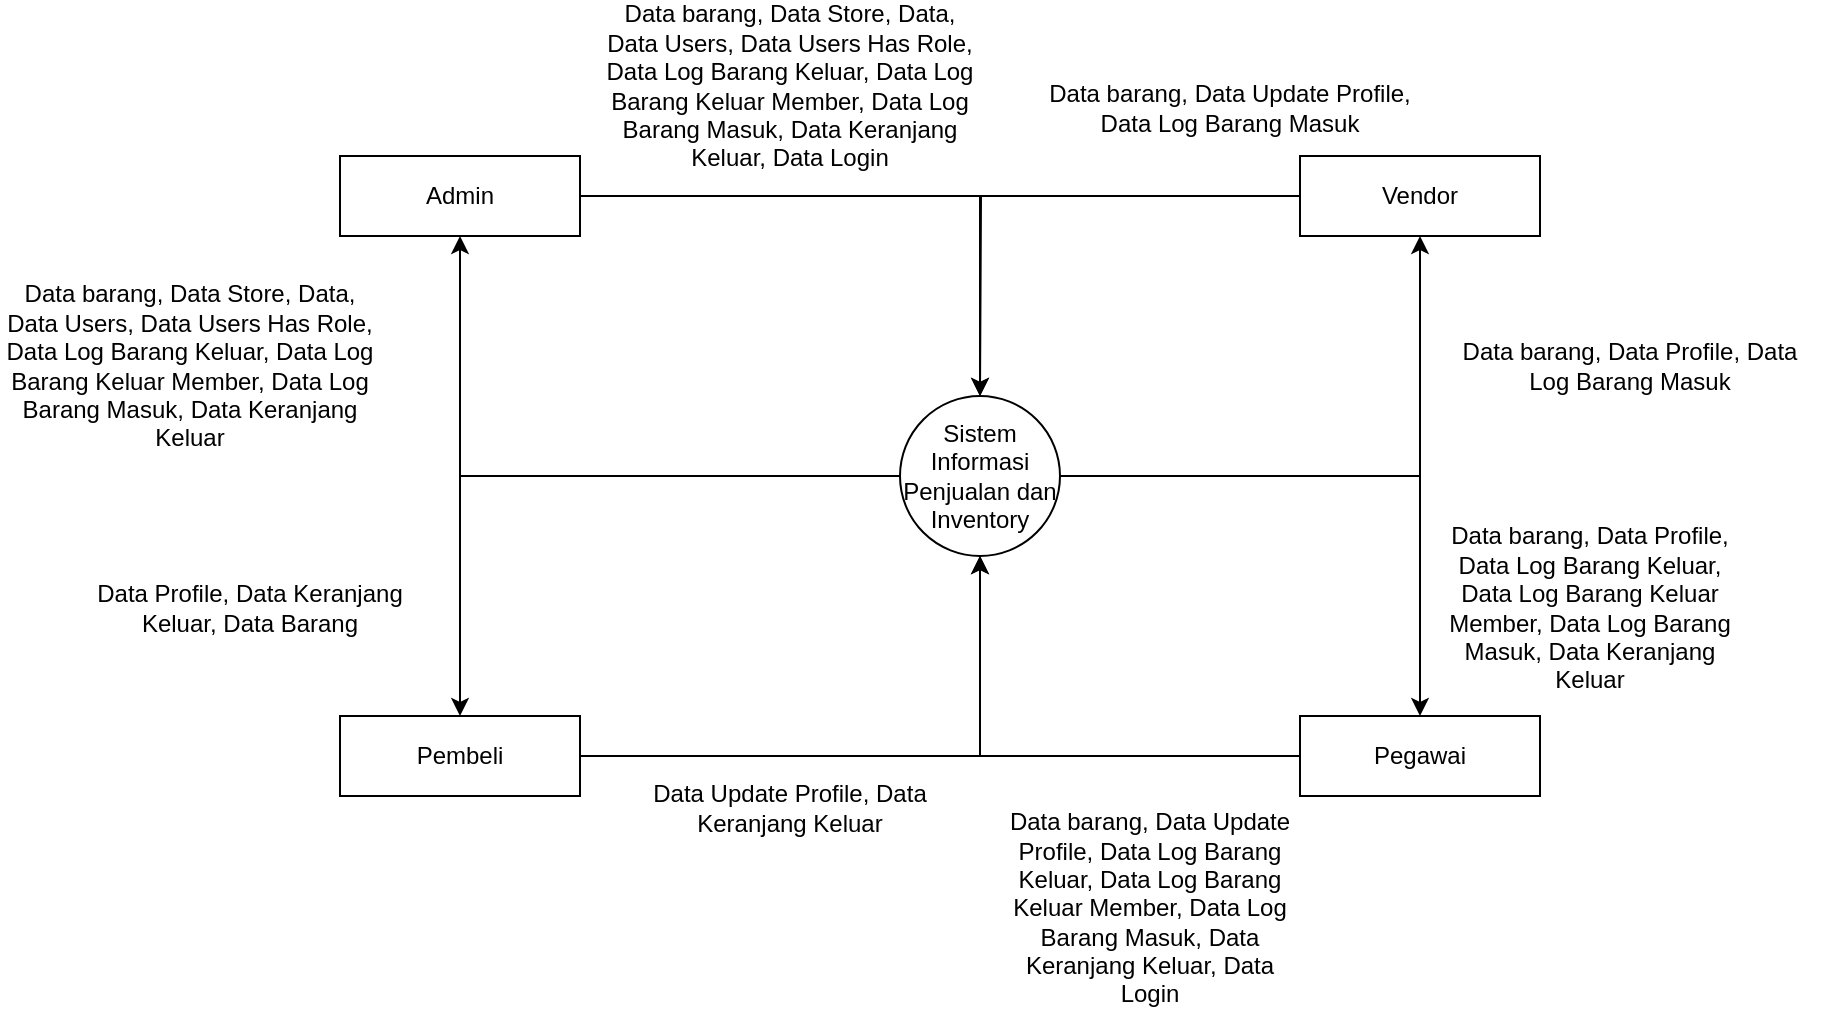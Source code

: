 <mxfile version="21.3.2" type="github" pages="7">
  <diagram name="DFD Level 0" id="SpZQbBevdrphCPUMXFEd">
    <mxGraphModel dx="954" dy="648" grid="1" gridSize="10" guides="1" tooltips="1" connect="1" arrows="1" fold="1" page="1" pageScale="1" pageWidth="1169" pageHeight="827" math="0" shadow="0">
      <root>
        <mxCell id="0" />
        <mxCell id="1" parent="0" />
        <mxCell id="WYXlj4EpsZNqKTPcdHKX-5" style="edgeStyle=orthogonalEdgeStyle;rounded=0;orthogonalLoop=1;jettySize=auto;html=1;exitX=0;exitY=0.5;exitDx=0;exitDy=0;" parent="1" source="WYXlj4EpsZNqKTPcdHKX-1" target="WYXlj4EpsZNqKTPcdHKX-4" edge="1">
          <mxGeometry relative="1" as="geometry" />
        </mxCell>
        <mxCell id="WYXlj4EpsZNqKTPcdHKX-6" style="edgeStyle=orthogonalEdgeStyle;rounded=0;orthogonalLoop=1;jettySize=auto;html=1;entryX=0.5;entryY=1;entryDx=0;entryDy=0;" parent="1" source="WYXlj4EpsZNqKTPcdHKX-1" target="WYXlj4EpsZNqKTPcdHKX-2" edge="1">
          <mxGeometry relative="1" as="geometry" />
        </mxCell>
        <mxCell id="WYXlj4EpsZNqKTPcdHKX-7" style="edgeStyle=orthogonalEdgeStyle;rounded=0;orthogonalLoop=1;jettySize=auto;html=1;" parent="1" source="WYXlj4EpsZNqKTPcdHKX-1" target="WYXlj4EpsZNqKTPcdHKX-3" edge="1">
          <mxGeometry relative="1" as="geometry" />
        </mxCell>
        <mxCell id="WYXlj4EpsZNqKTPcdHKX-13" style="edgeStyle=orthogonalEdgeStyle;rounded=0;orthogonalLoop=1;jettySize=auto;html=1;" parent="1" source="WYXlj4EpsZNqKTPcdHKX-1" target="WYXlj4EpsZNqKTPcdHKX-12" edge="1">
          <mxGeometry relative="1" as="geometry" />
        </mxCell>
        <mxCell id="WYXlj4EpsZNqKTPcdHKX-1" value="Sistem Informasi Penjualan dan Inventory" style="ellipse;whiteSpace=wrap;html=1;aspect=fixed;" parent="1" vertex="1">
          <mxGeometry x="480" y="399" width="80" height="80" as="geometry" />
        </mxCell>
        <mxCell id="WYXlj4EpsZNqKTPcdHKX-8" style="edgeStyle=orthogonalEdgeStyle;rounded=0;orthogonalLoop=1;jettySize=auto;html=1;entryX=0.5;entryY=0;entryDx=0;entryDy=0;" parent="1" source="WYXlj4EpsZNqKTPcdHKX-2" target="WYXlj4EpsZNqKTPcdHKX-1" edge="1">
          <mxGeometry relative="1" as="geometry" />
        </mxCell>
        <mxCell id="WYXlj4EpsZNqKTPcdHKX-2" value="Admin" style="rounded=0;whiteSpace=wrap;html=1;" parent="1" vertex="1">
          <mxGeometry x="200" y="279" width="120" height="40" as="geometry" />
        </mxCell>
        <mxCell id="WYXlj4EpsZNqKTPcdHKX-9" style="edgeStyle=orthogonalEdgeStyle;rounded=0;orthogonalLoop=1;jettySize=auto;html=1;" parent="1" source="WYXlj4EpsZNqKTPcdHKX-3" edge="1">
          <mxGeometry relative="1" as="geometry">
            <mxPoint x="520" y="399" as="targetPoint" />
          </mxGeometry>
        </mxCell>
        <mxCell id="WYXlj4EpsZNqKTPcdHKX-3" value="Vendor" style="rounded=0;whiteSpace=wrap;html=1;" parent="1" vertex="1">
          <mxGeometry x="680" y="279" width="120" height="40" as="geometry" />
        </mxCell>
        <mxCell id="WYXlj4EpsZNqKTPcdHKX-10" style="edgeStyle=orthogonalEdgeStyle;rounded=0;orthogonalLoop=1;jettySize=auto;html=1;" parent="1" source="WYXlj4EpsZNqKTPcdHKX-4" target="WYXlj4EpsZNqKTPcdHKX-1" edge="1">
          <mxGeometry relative="1" as="geometry" />
        </mxCell>
        <mxCell id="WYXlj4EpsZNqKTPcdHKX-4" value="Pembeli" style="rounded=0;whiteSpace=wrap;html=1;" parent="1" vertex="1">
          <mxGeometry x="200" y="559" width="120" height="40" as="geometry" />
        </mxCell>
        <mxCell id="WYXlj4EpsZNqKTPcdHKX-11" value="Data barang, Data Store, Data, Data Users, Data Users Has Role, Data Log Barang Keluar, Data Log Barang Keluar Member, Data Log Barang Masuk, Data Keranjang Keluar" style="text;html=1;strokeColor=none;fillColor=none;align=center;verticalAlign=middle;whiteSpace=wrap;rounded=0;" parent="1" vertex="1">
          <mxGeometry x="30" y="369" width="190" height="30" as="geometry" />
        </mxCell>
        <mxCell id="WYXlj4EpsZNqKTPcdHKX-14" style="edgeStyle=orthogonalEdgeStyle;rounded=0;orthogonalLoop=1;jettySize=auto;html=1;entryX=0.5;entryY=1;entryDx=0;entryDy=0;" parent="1" source="WYXlj4EpsZNqKTPcdHKX-12" target="WYXlj4EpsZNqKTPcdHKX-1" edge="1">
          <mxGeometry relative="1" as="geometry" />
        </mxCell>
        <mxCell id="WYXlj4EpsZNqKTPcdHKX-12" value="Pegawai" style="rounded=0;whiteSpace=wrap;html=1;" parent="1" vertex="1">
          <mxGeometry x="680" y="559" width="120" height="40" as="geometry" />
        </mxCell>
        <mxCell id="WYXlj4EpsZNqKTPcdHKX-16" value="Data barang, Data Store, Data, Data Users, Data Users Has Role, Data Log Barang Keluar, Data Log Barang Keluar Member, Data Log Barang Masuk, Data Keranjang Keluar, Data Login" style="text;html=1;strokeColor=none;fillColor=none;align=center;verticalAlign=middle;whiteSpace=wrap;rounded=0;" parent="1" vertex="1">
          <mxGeometry x="330" y="229" width="190" height="30" as="geometry" />
        </mxCell>
        <mxCell id="WYXlj4EpsZNqKTPcdHKX-17" value="Data barang, Data Profile, Data Log Barang Masuk" style="text;html=1;strokeColor=none;fillColor=none;align=center;verticalAlign=middle;whiteSpace=wrap;rounded=0;" parent="1" vertex="1">
          <mxGeometry x="750" y="369" width="190" height="30" as="geometry" />
        </mxCell>
        <mxCell id="WYXlj4EpsZNqKTPcdHKX-18" value="Data barang, Data Update Profile, Data Log Barang Masuk" style="text;html=1;strokeColor=none;fillColor=none;align=center;verticalAlign=middle;whiteSpace=wrap;rounded=0;" parent="1" vertex="1">
          <mxGeometry x="550" y="240" width="190" height="30" as="geometry" />
        </mxCell>
        <mxCell id="WYXlj4EpsZNqKTPcdHKX-20" value="Data barang, Data Update Profile, Data Log Barang Keluar, Data Log Barang Keluar Member, Data Log Barang Masuk, Data Keranjang Keluar, Data Login" style="text;html=1;strokeColor=none;fillColor=none;align=center;verticalAlign=middle;whiteSpace=wrap;rounded=0;" parent="1" vertex="1">
          <mxGeometry x="530" y="640" width="150" height="30" as="geometry" />
        </mxCell>
        <mxCell id="WYXlj4EpsZNqKTPcdHKX-21" value="Data barang, Data Profile, Data Log Barang Keluar, Data Log Barang Keluar Member, Data Log Barang Masuk, Data Keranjang Keluar" style="text;html=1;strokeColor=none;fillColor=none;align=center;verticalAlign=middle;whiteSpace=wrap;rounded=0;" parent="1" vertex="1">
          <mxGeometry x="750" y="490" width="150" height="30" as="geometry" />
        </mxCell>
        <mxCell id="WYXlj4EpsZNqKTPcdHKX-22" value="Data Update Profile, Data Keranjang Keluar" style="text;html=1;strokeColor=none;fillColor=none;align=center;verticalAlign=middle;whiteSpace=wrap;rounded=0;" parent="1" vertex="1">
          <mxGeometry x="330" y="590" width="190" height="30" as="geometry" />
        </mxCell>
        <mxCell id="WYXlj4EpsZNqKTPcdHKX-23" value="Data Profile, Data Keranjang Keluar, Data Barang" style="text;html=1;strokeColor=none;fillColor=none;align=center;verticalAlign=middle;whiteSpace=wrap;rounded=0;" parent="1" vertex="1">
          <mxGeometry x="60" y="490" width="190" height="30" as="geometry" />
        </mxCell>
      </root>
    </mxGraphModel>
  </diagram>
  <diagram id="_q5rGlxhZiVjT5IMw9yc" name="DFD Level 1">
    <mxGraphModel dx="1193" dy="810" grid="1" gridSize="10" guides="1" tooltips="1" connect="1" arrows="1" fold="1" page="1" pageScale="1" pageWidth="1654" pageHeight="2336" math="0" shadow="0">
      <root>
        <mxCell id="0" />
        <mxCell id="1" parent="0" />
        <mxCell id="l9yy2NnpsO-DSvQXSaAq-35" style="edgeStyle=orthogonalEdgeStyle;rounded=0;orthogonalLoop=1;jettySize=auto;html=1;startArrow=none;startFill=0;jumpStyle=arc;startSize=10;" parent="1" source="l9yy2NnpsO-DSvQXSaAq-1" edge="1">
          <mxGeometry relative="1" as="geometry">
            <mxPoint x="560" y="180" as="targetPoint" />
          </mxGeometry>
        </mxCell>
        <mxCell id="l9yy2NnpsO-DSvQXSaAq-1" value="1.0&lt;br&gt;Login Users" style="ellipse;whiteSpace=wrap;html=1;aspect=fixed;" parent="1" vertex="1">
          <mxGeometry x="360" y="140" width="80" height="80" as="geometry" />
        </mxCell>
        <mxCell id="l9yy2NnpsO-DSvQXSaAq-34" style="edgeStyle=orthogonalEdgeStyle;rounded=0;orthogonalLoop=1;jettySize=auto;html=1;startArrow=none;startFill=0;jumpStyle=arc;startSize=10;" parent="1" source="l9yy2NnpsO-DSvQXSaAq-2" target="l9yy2NnpsO-DSvQXSaAq-1" edge="1">
          <mxGeometry relative="1" as="geometry" />
        </mxCell>
        <mxCell id="l9yy2NnpsO-DSvQXSaAq-36" style="edgeStyle=orthogonalEdgeStyle;rounded=0;orthogonalLoop=1;jettySize=auto;html=1;exitX=1;exitY=1;exitDx=0;exitDy=0;entryX=0;entryY=0.5;entryDx=0;entryDy=0;startArrow=classic;startFill=1;jumpStyle=arc;startSize=10;" parent="1" source="l9yy2NnpsO-DSvQXSaAq-2" target="l9yy2NnpsO-DSvQXSaAq-9" edge="1">
          <mxGeometry relative="1" as="geometry" />
        </mxCell>
        <mxCell id="l9yy2NnpsO-DSvQXSaAq-38" style="edgeStyle=orthogonalEdgeStyle;rounded=0;orthogonalLoop=1;jettySize=auto;html=1;exitX=0.75;exitY=1;exitDx=0;exitDy=0;entryX=0;entryY=0.5;entryDx=0;entryDy=0;startArrow=classic;startFill=1;jumpStyle=arc;startSize=10;" parent="1" source="l9yy2NnpsO-DSvQXSaAq-2" target="l9yy2NnpsO-DSvQXSaAq-13" edge="1">
          <mxGeometry relative="1" as="geometry" />
        </mxCell>
        <mxCell id="l9yy2NnpsO-DSvQXSaAq-40" style="edgeStyle=orthogonalEdgeStyle;rounded=0;orthogonalLoop=1;jettySize=auto;html=1;entryX=0;entryY=0.5;entryDx=0;entryDy=0;startArrow=classic;startFill=1;jumpStyle=arc;startSize=10;" parent="1" source="l9yy2NnpsO-DSvQXSaAq-2" target="l9yy2NnpsO-DSvQXSaAq-17" edge="1">
          <mxGeometry relative="1" as="geometry">
            <Array as="points">
              <mxPoint x="180" y="660" />
            </Array>
          </mxGeometry>
        </mxCell>
        <mxCell id="l9yy2NnpsO-DSvQXSaAq-42" style="edgeStyle=orthogonalEdgeStyle;rounded=0;orthogonalLoop=1;jettySize=auto;html=1;exitX=0.25;exitY=1;exitDx=0;exitDy=0;entryX=0;entryY=0.5;entryDx=0;entryDy=0;startArrow=classic;startFill=1;jumpStyle=arc;startSize=10;" parent="1" source="l9yy2NnpsO-DSvQXSaAq-2" target="l9yy2NnpsO-DSvQXSaAq-21" edge="1">
          <mxGeometry relative="1" as="geometry" />
        </mxCell>
        <mxCell id="l9yy2NnpsO-DSvQXSaAq-44" style="edgeStyle=orthogonalEdgeStyle;rounded=0;orthogonalLoop=1;jettySize=auto;html=1;exitX=0;exitY=1;exitDx=0;exitDy=0;entryX=0;entryY=0.5;entryDx=0;entryDy=0;startArrow=classic;startFill=1;jumpStyle=arc;startSize=10;" parent="1" source="l9yy2NnpsO-DSvQXSaAq-2" target="l9yy2NnpsO-DSvQXSaAq-29" edge="1">
          <mxGeometry relative="1" as="geometry" />
        </mxCell>
        <mxCell id="l9yy2NnpsO-DSvQXSaAq-45" style="edgeStyle=orthogonalEdgeStyle;rounded=0;orthogonalLoop=1;jettySize=auto;html=1;exitX=0;exitY=1;exitDx=0;exitDy=0;entryX=0;entryY=0.5;entryDx=0;entryDy=0;startArrow=classic;startFill=1;jumpStyle=arc;startSize=10;" parent="1" source="l9yy2NnpsO-DSvQXSaAq-2" target="l9yy2NnpsO-DSvQXSaAq-25" edge="1">
          <mxGeometry relative="1" as="geometry" />
        </mxCell>
        <mxCell id="l9yy2NnpsO-DSvQXSaAq-48" style="edgeStyle=orthogonalEdgeStyle;shape=connector;rounded=0;jumpStyle=arc;jumpSize=10;orthogonalLoop=1;jettySize=auto;html=1;exitX=0;exitY=0.75;exitDx=0;exitDy=0;entryX=0;entryY=0.5;entryDx=0;entryDy=0;labelBackgroundColor=default;strokeColor=default;fontFamily=Helvetica;fontSize=11;fontColor=default;endArrow=classic;startArrow=classic;startFill=1;" parent="1" source="l9yy2NnpsO-DSvQXSaAq-2" target="l9yy2NnpsO-DSvQXSaAq-33" edge="1">
          <mxGeometry relative="1" as="geometry" />
        </mxCell>
        <mxCell id="l9yy2NnpsO-DSvQXSaAq-2" value="Admin" style="rounded=0;whiteSpace=wrap;html=1;" parent="1" vertex="1">
          <mxGeometry x="120" y="160" width="120" height="40" as="geometry" />
        </mxCell>
        <mxCell id="l9yy2NnpsO-DSvQXSaAq-3" value="" style="endArrow=none;html=1;rounded=0;" parent="1" edge="1">
          <mxGeometry width="50" height="50" relative="1" as="geometry">
            <mxPoint x="560" y="160" as="sourcePoint" />
            <mxPoint x="680" y="160" as="targetPoint" />
          </mxGeometry>
        </mxCell>
        <mxCell id="l9yy2NnpsO-DSvQXSaAq-4" value="" style="endArrow=none;html=1;rounded=0;" parent="1" edge="1">
          <mxGeometry width="50" height="50" relative="1" as="geometry">
            <mxPoint x="560" y="200" as="sourcePoint" />
            <mxPoint x="680" y="200" as="targetPoint" />
          </mxGeometry>
        </mxCell>
        <mxCell id="l9yy2NnpsO-DSvQXSaAq-58" style="edgeStyle=orthogonalEdgeStyle;shape=connector;rounded=0;jumpStyle=arc;jumpSize=10;orthogonalLoop=1;jettySize=auto;html=1;exitX=0;exitY=1;exitDx=0;exitDy=0;entryX=0;entryY=0;entryDx=0;entryDy=0;labelBackgroundColor=default;strokeColor=default;fontFamily=Helvetica;fontSize=11;fontColor=default;endArrow=classic;" parent="1" source="l9yy2NnpsO-DSvQXSaAq-5" target="l9yy2NnpsO-DSvQXSaAq-13" edge="1">
          <mxGeometry relative="1" as="geometry">
            <Array as="points">
              <mxPoint x="591" y="250" />
              <mxPoint x="250" y="250" />
              <mxPoint x="250" y="472" />
            </Array>
          </mxGeometry>
        </mxCell>
        <mxCell id="l9yy2NnpsO-DSvQXSaAq-63" style="edgeStyle=orthogonalEdgeStyle;shape=connector;rounded=0;jumpStyle=arc;jumpSize=10;orthogonalLoop=1;jettySize=auto;html=1;labelBackgroundColor=default;strokeColor=default;fontFamily=Helvetica;fontSize=11;fontColor=default;endArrow=classic;entryX=1;entryY=0;entryDx=0;entryDy=0;exitX=1;exitY=1;exitDx=0;exitDy=0;" parent="1" source="l9yy2NnpsO-DSvQXSaAq-5" target="l9yy2NnpsO-DSvQXSaAq-21" edge="1">
          <mxGeometry relative="1" as="geometry">
            <mxPoint x="740" y="600" as="targetPoint" />
            <mxPoint x="650" y="200" as="sourcePoint" />
            <Array as="points">
              <mxPoint x="720" y="195" />
              <mxPoint x="720" y="792" />
            </Array>
          </mxGeometry>
        </mxCell>
        <mxCell id="l9yy2NnpsO-DSvQXSaAq-64" style="edgeStyle=orthogonalEdgeStyle;shape=connector;rounded=0;jumpStyle=arc;jumpSize=10;orthogonalLoop=1;jettySize=auto;html=1;exitX=1;exitY=1;exitDx=0;exitDy=0;labelBackgroundColor=default;strokeColor=default;fontFamily=Helvetica;fontSize=11;fontColor=default;endArrow=classic;entryX=1;entryY=0;entryDx=0;entryDy=0;" parent="1" source="l9yy2NnpsO-DSvQXSaAq-5" target="l9yy2NnpsO-DSvQXSaAq-25" edge="1">
          <mxGeometry relative="1" as="geometry">
            <mxPoint x="740" y="790" as="targetPoint" />
            <Array as="points">
              <mxPoint x="720" y="195" />
              <mxPoint x="720" y="952" />
            </Array>
          </mxGeometry>
        </mxCell>
        <mxCell id="l9yy2NnpsO-DSvQXSaAq-5" value="users" style="text;html=1;strokeColor=none;fillColor=none;align=center;verticalAlign=middle;whiteSpace=wrap;rounded=0;" parent="1" vertex="1">
          <mxGeometry x="591" y="165" width="60" height="30" as="geometry" />
        </mxCell>
        <mxCell id="l9yy2NnpsO-DSvQXSaAq-6" value="" style="endArrow=none;html=1;rounded=0;" parent="1" edge="1">
          <mxGeometry width="50" height="50" relative="1" as="geometry">
            <mxPoint x="561" y="320" as="sourcePoint" />
            <mxPoint x="681" y="320" as="targetPoint" />
          </mxGeometry>
        </mxCell>
        <mxCell id="l9yy2NnpsO-DSvQXSaAq-7" value="" style="endArrow=none;html=1;rounded=0;" parent="1" edge="1">
          <mxGeometry width="50" height="50" relative="1" as="geometry">
            <mxPoint x="561" y="360" as="sourcePoint" />
            <mxPoint x="681" y="360" as="targetPoint" />
          </mxGeometry>
        </mxCell>
        <mxCell id="l9yy2NnpsO-DSvQXSaAq-59" style="edgeStyle=orthogonalEdgeStyle;shape=connector;rounded=0;jumpStyle=arc;jumpSize=10;orthogonalLoop=1;jettySize=auto;html=1;exitX=0;exitY=1;exitDx=0;exitDy=0;labelBackgroundColor=default;strokeColor=default;fontFamily=Helvetica;fontSize=11;fontColor=default;endArrow=classic;entryX=0;entryY=0;entryDx=0;entryDy=0;" parent="1" source="l9yy2NnpsO-DSvQXSaAq-8" target="l9yy2NnpsO-DSvQXSaAq-13" edge="1">
          <mxGeometry relative="1" as="geometry">
            <mxPoint x="370" y="480" as="targetPoint" />
            <Array as="points">
              <mxPoint x="592" y="400" />
              <mxPoint x="260" y="400" />
              <mxPoint x="260" y="472" />
              <mxPoint x="372" y="472" />
            </Array>
          </mxGeometry>
        </mxCell>
        <mxCell id="l9yy2NnpsO-DSvQXSaAq-60" style="edgeStyle=orthogonalEdgeStyle;shape=connector;rounded=0;jumpStyle=arc;jumpSize=10;orthogonalLoop=1;jettySize=auto;html=1;exitX=0.005;exitY=1.094;exitDx=0;exitDy=0;labelBackgroundColor=default;strokeColor=default;fontFamily=Helvetica;fontSize=11;fontColor=default;endArrow=classic;entryX=0;entryY=0;entryDx=0;entryDy=0;exitPerimeter=0;" parent="1" source="l9yy2NnpsO-DSvQXSaAq-8" target="l9yy2NnpsO-DSvQXSaAq-17" edge="1">
          <mxGeometry relative="1" as="geometry">
            <mxPoint x="310" y="570" as="targetPoint" />
            <Array as="points">
              <mxPoint x="592" y="400" />
              <mxPoint x="260" y="400" />
              <mxPoint x="260" y="632" />
            </Array>
          </mxGeometry>
        </mxCell>
        <mxCell id="l9yy2NnpsO-DSvQXSaAq-8" value="store" style="text;html=1;strokeColor=none;fillColor=none;align=center;verticalAlign=middle;whiteSpace=wrap;rounded=0;" parent="1" vertex="1">
          <mxGeometry x="592" y="325" width="60" height="30" as="geometry" />
        </mxCell>
        <mxCell id="l9yy2NnpsO-DSvQXSaAq-37" style="edgeStyle=orthogonalEdgeStyle;rounded=0;orthogonalLoop=1;jettySize=auto;html=1;startArrow=classic;startFill=1;jumpStyle=arc;startSize=10;" parent="1" source="l9yy2NnpsO-DSvQXSaAq-9" edge="1">
          <mxGeometry relative="1" as="geometry">
            <mxPoint x="560" y="340" as="targetPoint" />
          </mxGeometry>
        </mxCell>
        <mxCell id="l9yy2NnpsO-DSvQXSaAq-9" value="2.0 Mengelolah Data Store" style="ellipse;whiteSpace=wrap;html=1;aspect=fixed;" parent="1" vertex="1">
          <mxGeometry x="360" y="300" width="80" height="80" as="geometry" />
        </mxCell>
        <mxCell id="l9yy2NnpsO-DSvQXSaAq-10" value="" style="endArrow=none;html=1;rounded=0;" parent="1" edge="1">
          <mxGeometry width="50" height="50" relative="1" as="geometry">
            <mxPoint x="560" y="479" as="sourcePoint" />
            <mxPoint x="680" y="479" as="targetPoint" />
          </mxGeometry>
        </mxCell>
        <mxCell id="l9yy2NnpsO-DSvQXSaAq-11" value="" style="endArrow=none;html=1;rounded=0;" parent="1" edge="1">
          <mxGeometry width="50" height="50" relative="1" as="geometry">
            <mxPoint x="560" y="519" as="sourcePoint" />
            <mxPoint x="680" y="519" as="targetPoint" />
          </mxGeometry>
        </mxCell>
        <mxCell id="l9yy2NnpsO-DSvQXSaAq-12" value="users_has_store" style="text;html=1;strokeColor=none;fillColor=none;align=center;verticalAlign=middle;whiteSpace=wrap;rounded=0;" parent="1" vertex="1">
          <mxGeometry x="591" y="484" width="60" height="30" as="geometry" />
        </mxCell>
        <mxCell id="l9yy2NnpsO-DSvQXSaAq-39" style="edgeStyle=orthogonalEdgeStyle;rounded=0;orthogonalLoop=1;jettySize=auto;html=1;startArrow=classic;startFill=1;jumpStyle=arc;startSize=10;" parent="1" source="l9yy2NnpsO-DSvQXSaAq-13" edge="1">
          <mxGeometry relative="1" as="geometry">
            <mxPoint x="560" y="500.0" as="targetPoint" />
          </mxGeometry>
        </mxCell>
        <mxCell id="l9yy2NnpsO-DSvQXSaAq-13" value="3.0 Mengelolah Data Users has store" style="ellipse;whiteSpace=wrap;html=1;aspect=fixed;" parent="1" vertex="1">
          <mxGeometry x="360" y="460" width="80" height="80" as="geometry" />
        </mxCell>
        <mxCell id="l9yy2NnpsO-DSvQXSaAq-14" value="" style="endArrow=none;html=1;rounded=0;" parent="1" edge="1">
          <mxGeometry width="50" height="50" relative="1" as="geometry">
            <mxPoint x="560" y="639" as="sourcePoint" />
            <mxPoint x="680" y="639" as="targetPoint" />
          </mxGeometry>
        </mxCell>
        <mxCell id="l9yy2NnpsO-DSvQXSaAq-15" value="" style="endArrow=none;html=1;rounded=0;" parent="1" edge="1">
          <mxGeometry width="50" height="50" relative="1" as="geometry">
            <mxPoint x="560" y="679" as="sourcePoint" />
            <mxPoint x="680" y="679" as="targetPoint" />
          </mxGeometry>
        </mxCell>
        <mxCell id="l9yy2NnpsO-DSvQXSaAq-61" style="edgeStyle=orthogonalEdgeStyle;shape=connector;rounded=0;jumpStyle=arc;jumpSize=10;orthogonalLoop=1;jettySize=auto;html=1;exitX=0;exitY=1;exitDx=0;exitDy=0;entryX=0.125;entryY=0.25;entryDx=0;entryDy=0;entryPerimeter=0;labelBackgroundColor=default;strokeColor=default;fontFamily=Helvetica;fontSize=11;fontColor=default;endArrow=classic;" parent="1" source="l9yy2NnpsO-DSvQXSaAq-16" target="l9yy2NnpsO-DSvQXSaAq-21" edge="1">
          <mxGeometry relative="1" as="geometry">
            <Array as="points">
              <mxPoint x="591" y="720" />
              <mxPoint x="160" y="720" />
              <mxPoint x="160" y="800" />
            </Array>
          </mxGeometry>
        </mxCell>
        <mxCell id="l9yy2NnpsO-DSvQXSaAq-62" style="edgeStyle=orthogonalEdgeStyle;shape=connector;rounded=0;jumpStyle=arc;jumpSize=10;orthogonalLoop=1;jettySize=auto;html=1;exitX=0;exitY=1;exitDx=0;exitDy=0;entryX=0;entryY=0;entryDx=0;entryDy=0;labelBackgroundColor=default;strokeColor=default;fontFamily=Helvetica;fontSize=11;fontColor=default;endArrow=classic;" parent="1" edge="1">
          <mxGeometry relative="1" as="geometry">
            <mxPoint x="591" y="676" as="sourcePoint" />
            <mxPoint x="371.716" y="953.716" as="targetPoint" />
            <Array as="points">
              <mxPoint x="591" y="720" />
              <mxPoint x="160" y="720" />
              <mxPoint x="160" y="954" />
            </Array>
          </mxGeometry>
        </mxCell>
        <mxCell id="l9yy2NnpsO-DSvQXSaAq-16" value="barang" style="text;html=1;strokeColor=none;fillColor=none;align=center;verticalAlign=middle;whiteSpace=wrap;rounded=0;" parent="1" vertex="1">
          <mxGeometry x="591" y="644" width="60" height="30" as="geometry" />
        </mxCell>
        <mxCell id="l9yy2NnpsO-DSvQXSaAq-41" style="edgeStyle=orthogonalEdgeStyle;rounded=0;orthogonalLoop=1;jettySize=auto;html=1;startArrow=classic;startFill=1;jumpStyle=arc;startSize=10;" parent="1" source="l9yy2NnpsO-DSvQXSaAq-17" edge="1">
          <mxGeometry relative="1" as="geometry">
            <mxPoint x="560" y="660.0" as="targetPoint" />
          </mxGeometry>
        </mxCell>
        <mxCell id="l9yy2NnpsO-DSvQXSaAq-17" value="4.0 Mengelolah Data Barang" style="ellipse;whiteSpace=wrap;html=1;aspect=fixed;" parent="1" vertex="1">
          <mxGeometry x="360" y="620" width="80" height="80" as="geometry" />
        </mxCell>
        <mxCell id="l9yy2NnpsO-DSvQXSaAq-18" value="" style="endArrow=none;html=1;rounded=0;" parent="1" edge="1">
          <mxGeometry width="50" height="50" relative="1" as="geometry">
            <mxPoint x="560" y="799" as="sourcePoint" />
            <mxPoint x="680" y="799" as="targetPoint" />
          </mxGeometry>
        </mxCell>
        <mxCell id="l9yy2NnpsO-DSvQXSaAq-19" value="" style="endArrow=none;html=1;rounded=0;" parent="1" edge="1">
          <mxGeometry width="50" height="50" relative="1" as="geometry">
            <mxPoint x="560" y="839" as="sourcePoint" />
            <mxPoint x="680" y="839" as="targetPoint" />
          </mxGeometry>
        </mxCell>
        <mxCell id="fJorbEU9id7sZXZcqmKk-4" style="edgeStyle=orthogonalEdgeStyle;shape=connector;rounded=0;jumpStyle=arc;jumpSize=10;orthogonalLoop=1;jettySize=auto;html=1;labelBackgroundColor=default;strokeColor=default;fontFamily=Helvetica;fontSize=11;fontColor=default;endArrow=classic;entryX=1;entryY=0.5;entryDx=0;entryDy=0;" parent="1" target="fJorbEU9id7sZXZcqmKk-1" edge="1">
          <mxGeometry relative="1" as="geometry">
            <mxPoint x="800" y="1350" as="targetPoint" />
            <mxPoint x="680" y="820" as="sourcePoint" />
            <Array as="points">
              <mxPoint x="800" y="820" />
              <mxPoint x="800" y="1460" />
            </Array>
          </mxGeometry>
        </mxCell>
        <mxCell id="l9yy2NnpsO-DSvQXSaAq-20" value="log_barang_masuk" style="text;html=1;strokeColor=none;fillColor=none;align=center;verticalAlign=middle;whiteSpace=wrap;rounded=0;" parent="1" vertex="1">
          <mxGeometry x="591" y="804" width="60" height="30" as="geometry" />
        </mxCell>
        <mxCell id="l9yy2NnpsO-DSvQXSaAq-43" style="edgeStyle=orthogonalEdgeStyle;rounded=0;orthogonalLoop=1;jettySize=auto;html=1;startArrow=classic;startFill=1;jumpStyle=arc;startSize=10;" parent="1" source="l9yy2NnpsO-DSvQXSaAq-21" edge="1">
          <mxGeometry relative="1" as="geometry">
            <mxPoint x="560" y="820" as="targetPoint" />
          </mxGeometry>
        </mxCell>
        <mxCell id="l9yy2NnpsO-DSvQXSaAq-21" value="5.0&lt;br&gt;Mengelolah Data Log Barang &lt;br&gt;Masuk" style="ellipse;whiteSpace=wrap;html=1;aspect=fixed;" parent="1" vertex="1">
          <mxGeometry x="360" y="780" width="80" height="80" as="geometry" />
        </mxCell>
        <mxCell id="l9yy2NnpsO-DSvQXSaAq-22" value="" style="endArrow=none;html=1;rounded=0;" parent="1" edge="1">
          <mxGeometry width="50" height="50" relative="1" as="geometry">
            <mxPoint x="560" y="959" as="sourcePoint" />
            <mxPoint x="680" y="959" as="targetPoint" />
          </mxGeometry>
        </mxCell>
        <mxCell id="l9yy2NnpsO-DSvQXSaAq-23" value="" style="endArrow=none;html=1;rounded=0;" parent="1" edge="1">
          <mxGeometry width="50" height="50" relative="1" as="geometry">
            <mxPoint x="560" y="999" as="sourcePoint" />
            <mxPoint x="680" y="999" as="targetPoint" />
          </mxGeometry>
        </mxCell>
        <mxCell id="fJorbEU9id7sZXZcqmKk-3" style="edgeStyle=orthogonalEdgeStyle;shape=connector;rounded=0;jumpStyle=arc;jumpSize=10;orthogonalLoop=1;jettySize=auto;html=1;labelBackgroundColor=default;strokeColor=default;fontFamily=Helvetica;fontSize=11;fontColor=default;endArrow=classic;entryX=1;entryY=0.5;entryDx=0;entryDy=0;" parent="1" target="fJorbEU9id7sZXZcqmKk-1" edge="1">
          <mxGeometry relative="1" as="geometry">
            <mxPoint x="470" y="1563.333" as="targetPoint" />
            <mxPoint x="680" y="979" as="sourcePoint" />
            <Array as="points">
              <mxPoint x="800" y="979" />
              <mxPoint x="800" y="1460" />
            </Array>
          </mxGeometry>
        </mxCell>
        <mxCell id="l9yy2NnpsO-DSvQXSaAq-24" value="log_barang_keluar" style="text;html=1;strokeColor=none;fillColor=none;align=center;verticalAlign=middle;whiteSpace=wrap;rounded=0;" parent="1" vertex="1">
          <mxGeometry x="591" y="964" width="60" height="30" as="geometry" />
        </mxCell>
        <mxCell id="l9yy2NnpsO-DSvQXSaAq-46" style="edgeStyle=orthogonalEdgeStyle;rounded=0;orthogonalLoop=1;jettySize=auto;html=1;jumpStyle=arc;jumpSize=10;startArrow=classic;startFill=1;" parent="1" source="l9yy2NnpsO-DSvQXSaAq-25" edge="1">
          <mxGeometry relative="1" as="geometry">
            <mxPoint x="560" y="980" as="targetPoint" />
          </mxGeometry>
        </mxCell>
        <mxCell id="l9yy2NnpsO-DSvQXSaAq-25" value="6.0 Mengelolah Data Log Barang &lt;br&gt;Keluar" style="ellipse;whiteSpace=wrap;html=1;aspect=fixed;" parent="1" vertex="1">
          <mxGeometry x="360" y="940" width="80" height="80" as="geometry" />
        </mxCell>
        <mxCell id="l9yy2NnpsO-DSvQXSaAq-26" value="" style="endArrow=none;html=1;rounded=0;" parent="1" edge="1">
          <mxGeometry width="50" height="50" relative="1" as="geometry">
            <mxPoint x="560" y="1119" as="sourcePoint" />
            <mxPoint x="680" y="1119" as="targetPoint" />
          </mxGeometry>
        </mxCell>
        <mxCell id="l9yy2NnpsO-DSvQXSaAq-27" value="" style="endArrow=none;html=1;rounded=0;" parent="1" edge="1">
          <mxGeometry width="50" height="50" relative="1" as="geometry">
            <mxPoint x="560" y="1159" as="sourcePoint" />
            <mxPoint x="680" y="1159" as="targetPoint" />
          </mxGeometry>
        </mxCell>
        <mxCell id="fJorbEU9id7sZXZcqmKk-2" style="edgeStyle=orthogonalEdgeStyle;shape=connector;rounded=0;jumpStyle=arc;jumpSize=10;orthogonalLoop=1;jettySize=auto;html=1;entryX=1;entryY=0.5;entryDx=0;entryDy=0;labelBackgroundColor=default;strokeColor=default;fontFamily=Helvetica;fontSize=11;fontColor=default;endArrow=classic;" parent="1" target="fJorbEU9id7sZXZcqmKk-1" edge="1">
          <mxGeometry relative="1" as="geometry">
            <mxPoint x="710" y="1139" as="sourcePoint" />
            <Array as="points">
              <mxPoint x="800" y="1139" />
              <mxPoint x="800" y="1460" />
            </Array>
          </mxGeometry>
        </mxCell>
        <mxCell id="l9yy2NnpsO-DSvQXSaAq-28" value="log_barang_keluar_member" style="text;html=1;strokeColor=none;fillColor=none;align=center;verticalAlign=middle;whiteSpace=wrap;rounded=0;" parent="1" vertex="1">
          <mxGeometry x="591" y="1124" width="60" height="30" as="geometry" />
        </mxCell>
        <mxCell id="l9yy2NnpsO-DSvQXSaAq-47" style="edgeStyle=orthogonalEdgeStyle;shape=connector;rounded=0;jumpStyle=arc;jumpSize=10;orthogonalLoop=1;jettySize=auto;html=1;labelBackgroundColor=default;strokeColor=default;fontFamily=Helvetica;fontSize=11;fontColor=default;endArrow=classic;startArrow=classic;startFill=1;" parent="1" source="l9yy2NnpsO-DSvQXSaAq-29" edge="1">
          <mxGeometry relative="1" as="geometry">
            <mxPoint x="540" y="1140" as="targetPoint" />
          </mxGeometry>
        </mxCell>
        <mxCell id="l9yy2NnpsO-DSvQXSaAq-29" value="7.0&lt;br&gt;Mengelolah Data Log Barang Keluar Member" style="ellipse;whiteSpace=wrap;html=1;aspect=fixed;" parent="1" vertex="1">
          <mxGeometry x="360" y="1100" width="80" height="80" as="geometry" />
        </mxCell>
        <mxCell id="l9yy2NnpsO-DSvQXSaAq-30" value="" style="endArrow=none;html=1;rounded=0;" parent="1" edge="1">
          <mxGeometry width="50" height="50" relative="1" as="geometry">
            <mxPoint x="560" y="1279" as="sourcePoint" />
            <mxPoint x="680" y="1279" as="targetPoint" />
          </mxGeometry>
        </mxCell>
        <mxCell id="l9yy2NnpsO-DSvQXSaAq-31" value="" style="endArrow=none;html=1;rounded=0;" parent="1" edge="1">
          <mxGeometry width="50" height="50" relative="1" as="geometry">
            <mxPoint x="560" y="1319" as="sourcePoint" />
            <mxPoint x="680" y="1319" as="targetPoint" />
          </mxGeometry>
        </mxCell>
        <mxCell id="l9yy2NnpsO-DSvQXSaAq-32" value="keranjang_keluar" style="text;html=1;strokeColor=none;fillColor=none;align=center;verticalAlign=middle;whiteSpace=wrap;rounded=0;" parent="1" vertex="1">
          <mxGeometry x="591" y="1284" width="60" height="30" as="geometry" />
        </mxCell>
        <mxCell id="l9yy2NnpsO-DSvQXSaAq-49" style="edgeStyle=orthogonalEdgeStyle;shape=connector;rounded=0;jumpStyle=arc;jumpSize=10;orthogonalLoop=1;jettySize=auto;html=1;labelBackgroundColor=default;strokeColor=default;fontFamily=Helvetica;fontSize=11;fontColor=default;endArrow=classic;" parent="1" source="l9yy2NnpsO-DSvQXSaAq-33" edge="1">
          <mxGeometry relative="1" as="geometry">
            <mxPoint x="560" y="1300" as="targetPoint" />
          </mxGeometry>
        </mxCell>
        <mxCell id="l9yy2NnpsO-DSvQXSaAq-33" value="8.0 Mengelolah Data Keranjang Keluar" style="ellipse;whiteSpace=wrap;html=1;aspect=fixed;" parent="1" vertex="1">
          <mxGeometry x="360" y="1260" width="80" height="80" as="geometry" />
        </mxCell>
        <mxCell id="l9yy2NnpsO-DSvQXSaAq-55" style="edgeStyle=orthogonalEdgeStyle;shape=connector;rounded=0;jumpStyle=arc;jumpSize=10;orthogonalLoop=1;jettySize=auto;html=1;exitX=0;exitY=0;exitDx=0;exitDy=0;entryX=0.5;entryY=0;entryDx=0;entryDy=0;labelBackgroundColor=default;strokeColor=default;fontFamily=Helvetica;fontSize=11;fontColor=default;endArrow=classic;" parent="1" source="l9yy2NnpsO-DSvQXSaAq-52" target="l9yy2NnpsO-DSvQXSaAq-1" edge="1">
          <mxGeometry relative="1" as="geometry">
            <Array as="points">
              <mxPoint x="840" y="120" />
              <mxPoint x="400" y="120" />
            </Array>
          </mxGeometry>
        </mxCell>
        <mxCell id="vTj4_W8Cc0ngotgNYC61-1" style="edgeStyle=orthogonalEdgeStyle;shape=connector;rounded=0;jumpStyle=arc;jumpSize=10;orthogonalLoop=1;jettySize=auto;html=1;exitX=0;exitY=1;exitDx=0;exitDy=0;labelBackgroundColor=default;strokeColor=default;fontFamily=Helvetica;fontSize=11;fontColor=default;endArrow=classic;" parent="1" source="l9yy2NnpsO-DSvQXSaAq-52" target="l9yy2NnpsO-DSvQXSaAq-17" edge="1">
          <mxGeometry relative="1" as="geometry">
            <Array as="points">
              <mxPoint x="840" y="600" />
              <mxPoint x="400" y="600" />
            </Array>
          </mxGeometry>
        </mxCell>
        <mxCell id="ST6KbJRZ72ZziWpofvf4-1" style="edgeStyle=orthogonalEdgeStyle;shape=connector;rounded=0;jumpStyle=arc;jumpSize=10;orthogonalLoop=1;jettySize=auto;html=1;exitX=0.25;exitY=1;exitDx=0;exitDy=0;labelBackgroundColor=default;strokeColor=default;fontFamily=Helvetica;fontSize=11;fontColor=default;endArrow=classic;entryX=0.5;entryY=0;entryDx=0;entryDy=0;" parent="1" source="l9yy2NnpsO-DSvQXSaAq-52" target="l9yy2NnpsO-DSvQXSaAq-21" edge="1">
          <mxGeometry relative="1" as="geometry">
            <mxPoint x="869.684" y="725.263" as="targetPoint" />
            <Array as="points">
              <mxPoint x="870" y="760" />
              <mxPoint x="400" y="760" />
            </Array>
          </mxGeometry>
        </mxCell>
        <mxCell id="R70c0zq_30i6SpuJR9my-11" style="edgeStyle=orthogonalEdgeStyle;shape=connector;rounded=0;jumpStyle=arc;jumpSize=10;orthogonalLoop=1;jettySize=auto;html=1;exitX=1;exitY=0;exitDx=0;exitDy=0;entryX=0.5;entryY=1;entryDx=0;entryDy=0;labelBackgroundColor=default;strokeColor=default;fontFamily=Helvetica;fontSize=11;fontColor=default;endArrow=classic;startArrow=classic;startFill=1;" parent="1" source="l9yy2NnpsO-DSvQXSaAq-52" target="R70c0zq_30i6SpuJR9my-8" edge="1">
          <mxGeometry relative="1" as="geometry" />
        </mxCell>
        <mxCell id="l9yy2NnpsO-DSvQXSaAq-52" value="Vendor" style="rounded=0;whiteSpace=wrap;html=1;" parent="1" vertex="1">
          <mxGeometry x="840" y="479" width="120" height="40" as="geometry" />
        </mxCell>
        <mxCell id="l9yy2NnpsO-DSvQXSaAq-56" style="edgeStyle=orthogonalEdgeStyle;shape=connector;rounded=0;jumpStyle=arc;jumpSize=10;orthogonalLoop=1;jettySize=auto;html=1;exitX=0;exitY=0;exitDx=0;exitDy=0;labelBackgroundColor=default;strokeColor=default;fontFamily=Helvetica;fontSize=11;fontColor=default;endArrow=classic;entryX=0.5;entryY=0;entryDx=0;entryDy=0;" parent="1" source="l9yy2NnpsO-DSvQXSaAq-53" target="l9yy2NnpsO-DSvQXSaAq-1" edge="1">
          <mxGeometry relative="1" as="geometry">
            <mxPoint x="560" y="110" as="targetPoint" />
            <Array as="points">
              <mxPoint x="1160" y="400" />
              <mxPoint x="840" y="400" />
              <mxPoint x="840" y="120" />
              <mxPoint x="400" y="120" />
            </Array>
          </mxGeometry>
        </mxCell>
        <mxCell id="R70c0zq_30i6SpuJR9my-1" style="edgeStyle=orthogonalEdgeStyle;shape=connector;rounded=0;jumpStyle=arc;jumpSize=10;orthogonalLoop=1;jettySize=auto;html=1;exitX=0;exitY=1;exitDx=0;exitDy=0;labelBackgroundColor=default;strokeColor=default;fontFamily=Helvetica;fontSize=11;fontColor=default;endArrow=classic;entryX=1;entryY=0;entryDx=0;entryDy=0;" parent="1" source="l9yy2NnpsO-DSvQXSaAq-53" target="l9yy2NnpsO-DSvQXSaAq-17" edge="1">
          <mxGeometry relative="1" as="geometry">
            <mxPoint x="540" y="630" as="targetPoint" />
            <Array as="points">
              <mxPoint x="1160" y="632" />
            </Array>
          </mxGeometry>
        </mxCell>
        <mxCell id="R70c0zq_30i6SpuJR9my-2" style="edgeStyle=orthogonalEdgeStyle;shape=connector;rounded=0;jumpStyle=arc;jumpSize=10;orthogonalLoop=1;jettySize=auto;html=1;exitX=0.25;exitY=1;exitDx=0;exitDy=0;labelBackgroundColor=default;strokeColor=default;fontFamily=Helvetica;fontSize=11;fontColor=default;endArrow=classic;entryX=1;entryY=1;entryDx=0;entryDy=0;" parent="1" source="l9yy2NnpsO-DSvQXSaAq-53" target="l9yy2NnpsO-DSvQXSaAq-21" edge="1">
          <mxGeometry relative="1" as="geometry">
            <mxPoint x="890" y="870" as="targetPoint" />
            <Array as="points">
              <mxPoint x="1190" y="848" />
            </Array>
          </mxGeometry>
        </mxCell>
        <mxCell id="R70c0zq_30i6SpuJR9my-3" style="edgeStyle=orthogonalEdgeStyle;shape=connector;rounded=0;jumpStyle=arc;jumpSize=10;orthogonalLoop=1;jettySize=auto;html=1;exitX=0.5;exitY=1;exitDx=0;exitDy=0;labelBackgroundColor=default;strokeColor=default;fontFamily=Helvetica;fontSize=11;fontColor=default;endArrow=classic;" parent="1" source="l9yy2NnpsO-DSvQXSaAq-53" edge="1">
          <mxGeometry relative="1" as="geometry">
            <mxPoint x="400" y="940" as="targetPoint" />
            <Array as="points">
              <mxPoint x="1220" y="920" />
              <mxPoint x="400" y="920" />
            </Array>
          </mxGeometry>
        </mxCell>
        <mxCell id="R70c0zq_30i6SpuJR9my-4" style="edgeStyle=orthogonalEdgeStyle;shape=connector;rounded=0;jumpStyle=arc;jumpSize=10;orthogonalLoop=1;jettySize=auto;html=1;exitX=0.75;exitY=1;exitDx=0;exitDy=0;labelBackgroundColor=default;strokeColor=default;fontFamily=Helvetica;fontSize=11;fontColor=default;endArrow=classic;entryX=0.5;entryY=0;entryDx=0;entryDy=0;" parent="1" source="l9yy2NnpsO-DSvQXSaAq-53" target="l9yy2NnpsO-DSvQXSaAq-29" edge="1">
          <mxGeometry relative="1" as="geometry">
            <mxPoint x="640" y="1070" as="targetPoint" />
            <Array as="points">
              <mxPoint x="1250" y="1080" />
              <mxPoint x="400" y="1080" />
            </Array>
          </mxGeometry>
        </mxCell>
        <mxCell id="R70c0zq_30i6SpuJR9my-6" style="edgeStyle=orthogonalEdgeStyle;shape=connector;rounded=0;jumpStyle=arc;jumpSize=10;orthogonalLoop=1;jettySize=auto;html=1;exitX=1;exitY=1;exitDx=0;exitDy=0;labelBackgroundColor=default;strokeColor=default;fontFamily=Helvetica;fontSize=11;fontColor=default;endArrow=classic;entryX=0.5;entryY=0;entryDx=0;entryDy=0;" parent="1" source="l9yy2NnpsO-DSvQXSaAq-53" target="l9yy2NnpsO-DSvQXSaAq-33" edge="1">
          <mxGeometry relative="1" as="geometry">
            <mxPoint x="1070" y="1280" as="targetPoint" />
            <Array as="points">
              <mxPoint x="1280" y="1240" />
              <mxPoint x="400" y="1240" />
            </Array>
          </mxGeometry>
        </mxCell>
        <mxCell id="R70c0zq_30i6SpuJR9my-10" style="edgeStyle=orthogonalEdgeStyle;shape=connector;rounded=0;jumpStyle=arc;jumpSize=10;orthogonalLoop=1;jettySize=auto;html=1;exitX=1;exitY=0;exitDx=0;exitDy=0;entryX=0.5;entryY=1;entryDx=0;entryDy=0;labelBackgroundColor=default;strokeColor=default;fontFamily=Helvetica;fontSize=11;fontColor=default;endArrow=classic;startArrow=classic;startFill=1;" parent="1" source="l9yy2NnpsO-DSvQXSaAq-53" target="R70c0zq_30i6SpuJR9my-8" edge="1">
          <mxGeometry relative="1" as="geometry" />
        </mxCell>
        <mxCell id="l9yy2NnpsO-DSvQXSaAq-53" value="Pegawai" style="rounded=0;whiteSpace=wrap;html=1;" parent="1" vertex="1">
          <mxGeometry x="1160" y="479" width="120" height="40" as="geometry" />
        </mxCell>
        <mxCell id="l9yy2NnpsO-DSvQXSaAq-57" style="edgeStyle=orthogonalEdgeStyle;shape=connector;rounded=0;jumpStyle=arc;jumpSize=10;orthogonalLoop=1;jettySize=auto;html=1;exitX=0;exitY=0;exitDx=0;exitDy=0;labelBackgroundColor=default;strokeColor=default;fontFamily=Helvetica;fontSize=11;fontColor=default;endArrow=classic;entryX=0.5;entryY=0;entryDx=0;entryDy=0;" parent="1" source="l9yy2NnpsO-DSvQXSaAq-54" target="l9yy2NnpsO-DSvQXSaAq-1" edge="1">
          <mxGeometry relative="1" as="geometry">
            <mxPoint x="470" y="150" as="targetPoint" />
            <Array as="points">
              <mxPoint x="1480" y="400" />
              <mxPoint x="840" y="400" />
              <mxPoint x="840" y="120" />
              <mxPoint x="400" y="120" />
            </Array>
          </mxGeometry>
        </mxCell>
        <mxCell id="R70c0zq_30i6SpuJR9my-7" style="edgeStyle=orthogonalEdgeStyle;shape=connector;rounded=0;jumpStyle=arc;jumpSize=10;orthogonalLoop=1;jettySize=auto;html=1;exitX=0;exitY=1;exitDx=0;exitDy=0;labelBackgroundColor=default;strokeColor=default;fontFamily=Helvetica;fontSize=11;fontColor=default;endArrow=classic;entryX=0.5;entryY=1;entryDx=0;entryDy=0;" parent="1" source="l9yy2NnpsO-DSvQXSaAq-54" target="l9yy2NnpsO-DSvQXSaAq-33" edge="1">
          <mxGeometry relative="1" as="geometry">
            <mxPoint x="570" y="1450" as="targetPoint" />
          </mxGeometry>
        </mxCell>
        <mxCell id="R70c0zq_30i6SpuJR9my-9" style="edgeStyle=orthogonalEdgeStyle;shape=connector;rounded=0;jumpStyle=arc;jumpSize=10;orthogonalLoop=1;jettySize=auto;html=1;exitX=0.5;exitY=0;exitDx=0;exitDy=0;entryX=0.5;entryY=1;entryDx=0;entryDy=0;labelBackgroundColor=default;strokeColor=default;fontFamily=Helvetica;fontSize=11;fontColor=default;endArrow=classic;startArrow=classic;startFill=1;" parent="1" source="l9yy2NnpsO-DSvQXSaAq-54" target="R70c0zq_30i6SpuJR9my-8" edge="1">
          <mxGeometry relative="1" as="geometry" />
        </mxCell>
        <mxCell id="l9yy2NnpsO-DSvQXSaAq-54" value="Pembeli" style="rounded=0;whiteSpace=wrap;html=1;" parent="1" vertex="1">
          <mxGeometry x="1480" y="479" width="120" height="40" as="geometry" />
        </mxCell>
        <mxCell id="l9yy2NnpsO-DSvQXSaAq-65" style="edgeStyle=orthogonalEdgeStyle;shape=connector;rounded=0;jumpStyle=arc;jumpSize=10;orthogonalLoop=1;jettySize=auto;html=1;exitX=1;exitY=1;exitDx=0;exitDy=0;labelBackgroundColor=default;strokeColor=default;fontFamily=Helvetica;fontSize=11;fontColor=default;endArrow=classic;entryX=1;entryY=0;entryDx=0;entryDy=0;" parent="1" source="l9yy2NnpsO-DSvQXSaAq-5" target="l9yy2NnpsO-DSvQXSaAq-29" edge="1">
          <mxGeometry relative="1" as="geometry">
            <mxPoint x="438" y="962" as="targetPoint" />
            <mxPoint x="661" y="205" as="sourcePoint" />
            <Array as="points">
              <mxPoint x="720" y="195" />
              <mxPoint x="720" y="1112" />
            </Array>
          </mxGeometry>
        </mxCell>
        <mxCell id="l9yy2NnpsO-DSvQXSaAq-66" style="edgeStyle=orthogonalEdgeStyle;shape=connector;rounded=0;jumpStyle=arc;jumpSize=10;orthogonalLoop=1;jettySize=auto;html=1;exitX=1;exitY=1;exitDx=0;exitDy=0;labelBackgroundColor=default;strokeColor=default;fontFamily=Helvetica;fontSize=11;fontColor=default;endArrow=classic;entryX=1;entryY=0;entryDx=0;entryDy=0;" parent="1" source="l9yy2NnpsO-DSvQXSaAq-5" target="l9yy2NnpsO-DSvQXSaAq-33" edge="1">
          <mxGeometry relative="1" as="geometry">
            <mxPoint x="438" y="1122" as="targetPoint" />
            <mxPoint x="661" y="205" as="sourcePoint" />
            <Array as="points">
              <mxPoint x="720" y="195" />
              <mxPoint x="720" y="1272" />
            </Array>
          </mxGeometry>
        </mxCell>
        <mxCell id="R70c0zq_30i6SpuJR9my-12" style="edgeStyle=orthogonalEdgeStyle;shape=connector;rounded=0;jumpStyle=arc;jumpSize=10;orthogonalLoop=1;jettySize=auto;html=1;entryX=1;entryY=0.5;entryDx=0;entryDy=0;labelBackgroundColor=default;strokeColor=default;fontFamily=Helvetica;fontSize=11;fontColor=default;endArrow=classic;startArrow=classic;startFill=1;" parent="1" source="R70c0zq_30i6SpuJR9my-8" target="l9yy2NnpsO-DSvQXSaAq-5" edge="1">
          <mxGeometry relative="1" as="geometry">
            <Array as="points">
              <mxPoint x="1540" y="180" />
            </Array>
          </mxGeometry>
        </mxCell>
        <mxCell id="R70c0zq_30i6SpuJR9my-8" value="9.0&lt;br&gt;Update Data Profile" style="ellipse;whiteSpace=wrap;html=1;aspect=fixed;" parent="1" vertex="1">
          <mxGeometry x="1500" y="200" width="80" height="80" as="geometry" />
        </mxCell>
        <mxCell id="fJorbEU9id7sZXZcqmKk-5" style="edgeStyle=orthogonalEdgeStyle;shape=connector;rounded=0;jumpStyle=arc;jumpSize=10;orthogonalLoop=1;jettySize=auto;html=1;exitX=0.5;exitY=1;exitDx=0;exitDy=0;labelBackgroundColor=default;strokeColor=default;fontFamily=Helvetica;fontSize=11;fontColor=default;endArrow=classic;entryX=0.5;entryY=1;entryDx=0;entryDy=0;" parent="1" source="fJorbEU9id7sZXZcqmKk-1" target="l9yy2NnpsO-DSvQXSaAq-52" edge="1">
          <mxGeometry relative="1" as="geometry">
            <mxPoint x="1000" y="910" as="targetPoint" />
          </mxGeometry>
        </mxCell>
        <mxCell id="fJorbEU9id7sZXZcqmKk-6" style="edgeStyle=orthogonalEdgeStyle;shape=connector;rounded=0;jumpStyle=arc;jumpSize=10;orthogonalLoop=1;jettySize=auto;html=1;exitX=0;exitY=1;exitDx=0;exitDy=0;entryX=1;entryY=0.5;entryDx=0;entryDy=0;labelBackgroundColor=default;strokeColor=default;fontFamily=Helvetica;fontSize=11;fontColor=default;endArrow=classic;" parent="1" source="fJorbEU9id7sZXZcqmKk-1" target="l9yy2NnpsO-DSvQXSaAq-53" edge="1">
          <mxGeometry relative="1" as="geometry">
            <Array as="points">
              <mxPoint x="372" y="1560" />
              <mxPoint x="1300" y="1560" />
              <mxPoint x="1300" y="499" />
            </Array>
          </mxGeometry>
        </mxCell>
        <mxCell id="fJorbEU9id7sZXZcqmKk-7" style="edgeStyle=orthogonalEdgeStyle;shape=connector;rounded=0;jumpStyle=arc;jumpSize=10;orthogonalLoop=1;jettySize=auto;html=1;entryX=0;entryY=0;entryDx=0;entryDy=0;labelBackgroundColor=default;strokeColor=default;fontFamily=Helvetica;fontSize=11;fontColor=default;endArrow=classic;" parent="1" source="fJorbEU9id7sZXZcqmKk-1" target="l9yy2NnpsO-DSvQXSaAq-2" edge="1">
          <mxGeometry relative="1" as="geometry">
            <Array as="points">
              <mxPoint x="80" y="1460" />
              <mxPoint x="80" y="140" />
              <mxPoint x="120" y="140" />
            </Array>
          </mxGeometry>
        </mxCell>
        <mxCell id="fJorbEU9id7sZXZcqmKk-1" value="10.0&lt;br&gt;Mengelolah Laporan" style="ellipse;whiteSpace=wrap;html=1;aspect=fixed;" parent="1" vertex="1">
          <mxGeometry x="360" y="1420" width="80" height="80" as="geometry" />
        </mxCell>
        <mxCell id="fJorbEU9id7sZXZcqmKk-8" value="Data Login" style="text;html=1;strokeColor=none;fillColor=none;align=center;verticalAlign=middle;whiteSpace=wrap;rounded=0;fontSize=11;fontFamily=Helvetica;fontColor=default;" parent="1" vertex="1">
          <mxGeometry x="264" y="159" width="80" height="10" as="geometry" />
        </mxCell>
        <mxCell id="fJorbEU9id7sZXZcqmKk-9" value="Data Login" style="text;html=1;strokeColor=none;fillColor=none;align=center;verticalAlign=middle;whiteSpace=wrap;rounded=0;fontSize=11;fontFamily=Helvetica;fontColor=default;" parent="1" vertex="1">
          <mxGeometry x="460" y="165" width="80" height="10" as="geometry" />
        </mxCell>
        <mxCell id="fJorbEU9id7sZXZcqmKk-10" value="Data Login" style="text;html=1;strokeColor=none;fillColor=none;align=center;verticalAlign=middle;whiteSpace=wrap;rounded=0;fontSize=11;fontFamily=Helvetica;fontColor=default;" parent="1" vertex="1">
          <mxGeometry x="480" y="100" width="80" height="10" as="geometry" />
        </mxCell>
        <mxCell id="fJorbEU9id7sZXZcqmKk-11" value="Data Users" style="text;html=1;strokeColor=none;fillColor=none;align=center;verticalAlign=middle;whiteSpace=wrap;rounded=0;fontSize=11;fontFamily=Helvetica;fontColor=default;" parent="1" vertex="1">
          <mxGeometry x="460" y="230" width="80" height="10" as="geometry" />
        </mxCell>
        <mxCell id="fJorbEU9id7sZXZcqmKk-12" value="Data Users" style="text;html=1;strokeColor=none;fillColor=none;align=center;verticalAlign=middle;whiteSpace=wrap;rounded=0;fontSize=11;fontFamily=Helvetica;fontColor=default;" parent="1" vertex="1">
          <mxGeometry x="720" y="230" width="80" height="10" as="geometry" />
        </mxCell>
        <mxCell id="fJorbEU9id7sZXZcqmKk-13" value="Data Profile, Data Update Profile" style="text;html=1;strokeColor=none;fillColor=none;align=center;verticalAlign=middle;whiteSpace=wrap;rounded=0;fontSize=11;fontFamily=Helvetica;fontColor=default;" parent="1" vertex="1">
          <mxGeometry x="1020" y="145" width="190" height="29" as="geometry" />
        </mxCell>
        <mxCell id="fJorbEU9id7sZXZcqmKk-14" value="Data Store" style="text;html=1;strokeColor=none;fillColor=none;align=center;verticalAlign=middle;whiteSpace=wrap;rounded=0;fontSize=11;fontFamily=Helvetica;fontColor=default;" parent="1" vertex="1">
          <mxGeometry x="270" y="325" width="80" height="10" as="geometry" />
        </mxCell>
        <mxCell id="fJorbEU9id7sZXZcqmKk-15" value="Data Store" style="text;html=1;strokeColor=none;fillColor=none;align=center;verticalAlign=middle;whiteSpace=wrap;rounded=0;fontSize=11;fontFamily=Helvetica;fontColor=default;" parent="1" vertex="1">
          <mxGeometry x="460" y="325" width="80" height="10" as="geometry" />
        </mxCell>
        <mxCell id="fJorbEU9id7sZXZcqmKk-16" value="Data Store" style="text;html=1;strokeColor=none;fillColor=none;align=center;verticalAlign=middle;whiteSpace=wrap;rounded=0;fontSize=11;fontFamily=Helvetica;fontColor=default;" parent="1" vertex="1">
          <mxGeometry x="470" y="380" width="80" height="10" as="geometry" />
        </mxCell>
        <mxCell id="fJorbEU9id7sZXZcqmKk-17" value="Data Users Has Store" style="text;html=1;strokeColor=none;fillColor=none;align=center;verticalAlign=middle;whiteSpace=wrap;rounded=0;fontSize=11;fontFamily=Helvetica;fontColor=default;" parent="1" vertex="1">
          <mxGeometry x="470" y="481" width="80" height="10" as="geometry" />
        </mxCell>
        <mxCell id="fJorbEU9id7sZXZcqmKk-18" value="Data Users Has Store" style="text;html=1;strokeColor=none;fillColor=none;align=center;verticalAlign=middle;whiteSpace=wrap;rounded=0;fontSize=11;fontFamily=Helvetica;fontColor=default;" parent="1" vertex="1">
          <mxGeometry x="270" y="481" width="80" height="10" as="geometry" />
        </mxCell>
        <mxCell id="fJorbEU9id7sZXZcqmKk-20" value="Data Barang" style="text;html=1;strokeColor=none;fillColor=none;align=center;verticalAlign=middle;whiteSpace=wrap;rounded=0;fontSize=11;fontFamily=Helvetica;fontColor=default;" parent="1" vertex="1">
          <mxGeometry x="490" y="580" width="80" height="10" as="geometry" />
        </mxCell>
        <mxCell id="fJorbEU9id7sZXZcqmKk-21" value="Data Barang" style="text;html=1;strokeColor=none;fillColor=none;align=center;verticalAlign=middle;whiteSpace=wrap;rounded=0;fontSize=11;fontFamily=Helvetica;fontColor=default;" parent="1" vertex="1">
          <mxGeometry x="500" y="614" width="80" height="10" as="geometry" />
        </mxCell>
        <mxCell id="fJorbEU9id7sZXZcqmKk-22" value="Data Barang" style="text;html=1;strokeColor=none;fillColor=none;align=center;verticalAlign=middle;whiteSpace=wrap;rounded=0;fontSize=11;fontFamily=Helvetica;fontColor=default;" parent="1" vertex="1">
          <mxGeometry x="472" y="644" width="80" height="10" as="geometry" />
        </mxCell>
        <mxCell id="fJorbEU9id7sZXZcqmKk-23" value="Data Barang" style="text;html=1;strokeColor=none;fillColor=none;align=center;verticalAlign=middle;whiteSpace=wrap;rounded=0;fontSize=11;fontFamily=Helvetica;fontColor=default;" parent="1" vertex="1">
          <mxGeometry x="482" y="701" width="80" height="10" as="geometry" />
        </mxCell>
        <mxCell id="fJorbEU9id7sZXZcqmKk-24" value="Data Barang" style="text;html=1;strokeColor=none;fillColor=none;align=center;verticalAlign=middle;whiteSpace=wrap;rounded=0;fontSize=11;fontFamily=Helvetica;fontColor=default;" parent="1" vertex="1">
          <mxGeometry x="200" y="640" width="80" height="10" as="geometry" />
        </mxCell>
        <mxCell id="fJorbEU9id7sZXZcqmKk-25" value="Data Log Barang Masuk" style="text;html=1;strokeColor=none;fillColor=none;align=center;verticalAlign=middle;whiteSpace=wrap;rounded=0;fontSize=11;fontFamily=Helvetica;fontColor=default;" parent="1" vertex="1">
          <mxGeometry x="490" y="740" width="80" height="10" as="geometry" />
        </mxCell>
        <mxCell id="fJorbEU9id7sZXZcqmKk-26" value="Data Log Barang Masuk" style="text;html=1;strokeColor=none;fillColor=none;align=center;verticalAlign=middle;whiteSpace=wrap;rounded=0;fontSize=11;fontFamily=Helvetica;fontColor=default;" parent="1" vertex="1">
          <mxGeometry x="210" y="840" width="80" height="10" as="geometry" />
        </mxCell>
        <mxCell id="fJorbEU9id7sZXZcqmKk-27" value="Data Log Barang Masuk" style="text;html=1;strokeColor=none;fillColor=none;align=center;verticalAlign=middle;whiteSpace=wrap;rounded=0;fontSize=11;fontFamily=Helvetica;fontColor=default;" parent="1" vertex="1">
          <mxGeometry x="480" y="860" width="80" height="10" as="geometry" />
        </mxCell>
        <mxCell id="fJorbEU9id7sZXZcqmKk-28" value="Data Log Barang Masuk" style="text;html=1;strokeColor=none;fillColor=none;align=center;verticalAlign=middle;whiteSpace=wrap;rounded=0;fontSize=11;fontFamily=Helvetica;fontColor=default;" parent="1" vertex="1">
          <mxGeometry x="470" y="802" width="80" height="10" as="geometry" />
        </mxCell>
        <mxCell id="fJorbEU9id7sZXZcqmKk-29" value="Data Log Barang Keluar" style="text;html=1;strokeColor=none;fillColor=none;align=center;verticalAlign=middle;whiteSpace=wrap;rounded=0;fontSize=11;fontFamily=Helvetica;fontColor=default;" parent="1" vertex="1">
          <mxGeometry x="220" y="1000" width="80" height="10" as="geometry" />
        </mxCell>
        <mxCell id="fJorbEU9id7sZXZcqmKk-30" value="Data Log Barang Keluar" style="text;html=1;strokeColor=none;fillColor=none;align=center;verticalAlign=middle;whiteSpace=wrap;rounded=0;fontSize=11;fontFamily=Helvetica;fontColor=default;" parent="1" vertex="1">
          <mxGeometry x="592" y="900" width="80" height="10" as="geometry" />
        </mxCell>
        <mxCell id="fJorbEU9id7sZXZcqmKk-31" value="Data Log Barang Keluar" style="text;html=1;strokeColor=none;fillColor=none;align=center;verticalAlign=middle;whiteSpace=wrap;rounded=0;fontSize=11;fontFamily=Helvetica;fontColor=default;" parent="1" vertex="1">
          <mxGeometry x="460" y="994" width="80" height="10" as="geometry" />
        </mxCell>
        <mxCell id="fJorbEU9id7sZXZcqmKk-32" value="Data Log Barang Keluar Member" style="text;html=1;strokeColor=none;fillColor=none;align=center;verticalAlign=middle;whiteSpace=wrap;rounded=0;fontSize=11;fontFamily=Helvetica;fontColor=default;" parent="1" vertex="1">
          <mxGeometry x="450" y="1048" width="160" height="24" as="geometry" />
        </mxCell>
        <mxCell id="fJorbEU9id7sZXZcqmKk-33" value="Data Log Barang Keluar Member" style="text;html=1;strokeColor=none;fillColor=none;align=center;verticalAlign=middle;whiteSpace=wrap;rounded=0;fontSize=11;fontFamily=Helvetica;fontColor=default;" parent="1" vertex="1">
          <mxGeometry x="150" y="1110" width="160" height="24" as="geometry" />
        </mxCell>
        <mxCell id="fJorbEU9id7sZXZcqmKk-34" value="Data Log Barang Keluar Member" style="text;html=1;strokeColor=none;fillColor=none;align=center;verticalAlign=middle;whiteSpace=wrap;rounded=0;fontSize=11;fontFamily=Helvetica;fontColor=default;" parent="1" vertex="1">
          <mxGeometry x="432" y="1168" width="160" height="24" as="geometry" />
        </mxCell>
        <mxCell id="fJorbEU9id7sZXZcqmKk-35" value="Data Keranjang Keluar" style="text;html=1;strokeColor=none;fillColor=none;align=center;verticalAlign=middle;whiteSpace=wrap;rounded=0;fontSize=11;fontFamily=Helvetica;fontColor=default;" parent="1" vertex="1">
          <mxGeometry x="160" y="1270" width="160" height="24" as="geometry" />
        </mxCell>
        <mxCell id="fJorbEU9id7sZXZcqmKk-36" value="Data Keranjang Keluar" style="text;html=1;strokeColor=none;fillColor=none;align=center;verticalAlign=middle;whiteSpace=wrap;rounded=0;fontSize=11;fontFamily=Helvetica;fontColor=default;" parent="1" vertex="1">
          <mxGeometry x="420" y="1314" width="160" height="24" as="geometry" />
        </mxCell>
        <mxCell id="fJorbEU9id7sZXZcqmKk-37" value="Data Keranjang Keluar" style="text;html=1;strokeColor=none;fillColor=none;align=center;verticalAlign=middle;whiteSpace=wrap;rounded=0;fontSize=11;fontFamily=Helvetica;fontColor=default;" parent="1" vertex="1">
          <mxGeometry x="440" y="1370" width="160" height="24" as="geometry" />
        </mxCell>
        <mxCell id="fJorbEU9id7sZXZcqmKk-38" value="Data Keranjang Keluar" style="text;html=1;strokeColor=none;fillColor=none;align=center;verticalAlign=middle;whiteSpace=wrap;rounded=0;fontSize=11;fontFamily=Helvetica;fontColor=default;" parent="1" vertex="1">
          <mxGeometry x="500" y="1210" width="160" height="24" as="geometry" />
        </mxCell>
        <mxCell id="fJorbEU9id7sZXZcqmKk-39" value="Data Log Barang Masuk, Data Barang Log Barang Keluar, Data Log Barang keluar Member" style="text;html=1;strokeColor=none;fillColor=none;align=center;verticalAlign=middle;whiteSpace=wrap;rounded=0;fontSize=11;fontFamily=Helvetica;fontColor=default;" parent="1" vertex="1">
          <mxGeometry x="591" y="1420" width="160" height="24" as="geometry" />
        </mxCell>
        <mxCell id="fJorbEU9id7sZXZcqmKk-40" value="Data Laporan" style="text;html=1;strokeColor=none;fillColor=none;align=center;verticalAlign=middle;whiteSpace=wrap;rounded=0;fontSize=11;fontFamily=Helvetica;fontColor=default;" parent="1" vertex="1">
          <mxGeometry x="520" y="1487" width="160" height="24" as="geometry" />
        </mxCell>
        <mxCell id="fJorbEU9id7sZXZcqmKk-41" value="Data Laporan" style="text;html=1;strokeColor=none;fillColor=none;align=center;verticalAlign=middle;whiteSpace=wrap;rounded=0;fontSize=11;fontFamily=Helvetica;fontColor=default;" parent="1" vertex="1">
          <mxGeometry x="510" y="1570" width="160" height="24" as="geometry" />
        </mxCell>
        <mxCell id="fJorbEU9id7sZXZcqmKk-42" value="Data Laporan" style="text;html=1;strokeColor=none;fillColor=none;align=center;verticalAlign=middle;whiteSpace=wrap;rounded=0;fontSize=11;fontFamily=Helvetica;fontColor=default;" parent="1" vertex="1">
          <mxGeometry x="130" y="1430" width="160" height="24" as="geometry" />
        </mxCell>
      </root>
    </mxGraphModel>
  </diagram>
  <diagram id="tozGcL9_lrvf-2h5hYZB" name="DFD Level 2 Proses 1">
    <mxGraphModel dx="954" dy="648" grid="1" gridSize="10" guides="1" tooltips="1" connect="1" arrows="1" fold="1" page="1" pageScale="1" pageWidth="1654" pageHeight="2336" math="0" shadow="0">
      <root>
        <mxCell id="0" />
        <mxCell id="1" parent="0" />
        <mxCell id="okKSRV1e3tbGVghiba5X-1" style="edgeStyle=orthogonalEdgeStyle;rounded=0;orthogonalLoop=1;jettySize=auto;html=1;exitX=1;exitY=0.5;exitDx=0;exitDy=0;" edge="1" parent="1" source="okKSRV1e3tbGVghiba5X-2">
          <mxGeometry relative="1" as="geometry">
            <mxPoint x="600" y="300" as="targetPoint" />
          </mxGeometry>
        </mxCell>
        <mxCell id="okKSRV1e3tbGVghiba5X-2" value="1.1&lt;br&gt;Login Users" style="ellipse;whiteSpace=wrap;html=1;aspect=fixed;" vertex="1" parent="1">
          <mxGeometry x="400" y="260" width="80" height="80" as="geometry" />
        </mxCell>
        <mxCell id="okKSRV1e3tbGVghiba5X-3" style="edgeStyle=orthogonalEdgeStyle;rounded=0;orthogonalLoop=1;jettySize=auto;html=1;entryX=0;entryY=0.5;entryDx=0;entryDy=0;" edge="1" parent="1" source="okKSRV1e3tbGVghiba5X-4" target="okKSRV1e3tbGVghiba5X-2">
          <mxGeometry relative="1" as="geometry" />
        </mxCell>
        <mxCell id="okKSRV1e3tbGVghiba5X-4" value="Vendor" style="rounded=0;whiteSpace=wrap;html=1;" vertex="1" parent="1">
          <mxGeometry x="200" y="240" width="80" height="40" as="geometry" />
        </mxCell>
        <mxCell id="okKSRV1e3tbGVghiba5X-5" value="" style="endArrow=none;html=1;rounded=0;" edge="1" parent="1">
          <mxGeometry width="50" height="50" relative="1" as="geometry">
            <mxPoint x="600" y="280" as="sourcePoint" />
            <mxPoint x="680" y="280" as="targetPoint" />
          </mxGeometry>
        </mxCell>
        <mxCell id="okKSRV1e3tbGVghiba5X-6" value="" style="endArrow=none;html=1;rounded=0;" edge="1" parent="1">
          <mxGeometry width="50" height="50" relative="1" as="geometry">
            <mxPoint x="600" y="320" as="sourcePoint" />
            <mxPoint x="680" y="320" as="targetPoint" />
          </mxGeometry>
        </mxCell>
        <mxCell id="okKSRV1e3tbGVghiba5X-7" value="users" style="text;html=1;strokeColor=none;fillColor=none;align=center;verticalAlign=middle;whiteSpace=wrap;rounded=0;" vertex="1" parent="1">
          <mxGeometry x="610" y="285" width="60" height="30" as="geometry" />
        </mxCell>
        <mxCell id="LLlkOtPEf_WIdW6kTl7J-5" style="edgeStyle=orthogonalEdgeStyle;rounded=0;orthogonalLoop=1;jettySize=auto;html=1;entryX=0.5;entryY=0;entryDx=0;entryDy=0;" edge="1" parent="1" source="okKSRV1e3tbGVghiba5X-8" target="okKSRV1e3tbGVghiba5X-2">
          <mxGeometry relative="1" as="geometry" />
        </mxCell>
        <mxCell id="okKSRV1e3tbGVghiba5X-8" value="Admin" style="rounded=0;whiteSpace=wrap;html=1;" vertex="1" parent="1">
          <mxGeometry x="200" y="120" width="80" height="40" as="geometry" />
        </mxCell>
        <mxCell id="LLlkOtPEf_WIdW6kTl7J-3" style="edgeStyle=orthogonalEdgeStyle;rounded=0;orthogonalLoop=1;jettySize=auto;html=1;entryX=0;entryY=0.5;entryDx=0;entryDy=0;" edge="1" parent="1" source="LLlkOtPEf_WIdW6kTl7J-1" target="okKSRV1e3tbGVghiba5X-2">
          <mxGeometry relative="1" as="geometry" />
        </mxCell>
        <mxCell id="LLlkOtPEf_WIdW6kTl7J-1" value="Pegawai" style="rounded=0;whiteSpace=wrap;html=1;" vertex="1" parent="1">
          <mxGeometry x="200" y="320" width="80" height="40" as="geometry" />
        </mxCell>
        <mxCell id="LLlkOtPEf_WIdW6kTl7J-4" style="edgeStyle=orthogonalEdgeStyle;rounded=0;orthogonalLoop=1;jettySize=auto;html=1;" edge="1" parent="1" source="LLlkOtPEf_WIdW6kTl7J-2" target="okKSRV1e3tbGVghiba5X-2">
          <mxGeometry relative="1" as="geometry" />
        </mxCell>
        <mxCell id="LLlkOtPEf_WIdW6kTl7J-2" value="Pembeli" style="rounded=0;whiteSpace=wrap;html=1;" vertex="1" parent="1">
          <mxGeometry x="200" y="440" width="80" height="40" as="geometry" />
        </mxCell>
        <mxCell id="KZXL9IrrlKSzvhqHUwW--1" value="Data Login" style="text;html=1;strokeColor=none;fillColor=none;align=center;verticalAlign=middle;whiteSpace=wrap;rounded=0;fontSize=11;fontFamily=Helvetica;fontColor=default;" vertex="1" parent="1">
          <mxGeometry x="320" y="120" width="80" height="10" as="geometry" />
        </mxCell>
        <mxCell id="KZXL9IrrlKSzvhqHUwW--2" value="Data Login" style="text;html=1;strokeColor=none;fillColor=none;align=center;verticalAlign=middle;whiteSpace=wrap;rounded=0;fontSize=11;fontFamily=Helvetica;fontColor=default;" vertex="1" parent="1">
          <mxGeometry x="500" y="285" width="80" height="10" as="geometry" />
        </mxCell>
        <mxCell id="KZXL9IrrlKSzvhqHUwW--3" value="Data Login" style="text;html=1;strokeColor=none;fillColor=none;align=center;verticalAlign=middle;whiteSpace=wrap;rounded=0;fontSize=11;fontFamily=Helvetica;fontColor=default;" vertex="1" parent="1">
          <mxGeometry x="340" y="270" width="80" height="10" as="geometry" />
        </mxCell>
        <mxCell id="KZXL9IrrlKSzvhqHUwW--4" value="Data Login" style="text;html=1;strokeColor=none;fillColor=none;align=center;verticalAlign=middle;whiteSpace=wrap;rounded=0;fontSize=11;fontFamily=Helvetica;fontColor=default;" vertex="1" parent="1">
          <mxGeometry x="310" y="440" width="80" height="10" as="geometry" />
        </mxCell>
      </root>
    </mxGraphModel>
  </diagram>
  <diagram id="bSS_bATb1SN6LClV9KzA" name="DFD Level 2 Proses 2">
    <mxGraphModel dx="1004" dy="682" grid="1" gridSize="10" guides="1" tooltips="1" connect="1" arrows="1" fold="1" page="1" pageScale="1" pageWidth="1654" pageHeight="2336" math="0" shadow="0">
      <root>
        <mxCell id="0" />
        <mxCell id="1" parent="0" />
        <mxCell id="up30k1lDX8aX0oHSCtGY-1" style="edgeStyle=orthogonalEdgeStyle;rounded=0;orthogonalLoop=1;jettySize=auto;html=1;exitX=1;exitY=0.5;exitDx=0;exitDy=0;" edge="1" parent="1" source="up30k1lDX8aX0oHSCtGY-2">
          <mxGeometry relative="1" as="geometry">
            <mxPoint x="560" y="360" as="targetPoint" />
          </mxGeometry>
        </mxCell>
        <mxCell id="up30k1lDX8aX0oHSCtGY-2" value="2.1&lt;br&gt;Insert Data Store" style="ellipse;whiteSpace=wrap;html=1;aspect=fixed;" vertex="1" parent="1">
          <mxGeometry x="325" y="140" width="70" height="70" as="geometry" />
        </mxCell>
        <mxCell id="up30k1lDX8aX0oHSCtGY-3" style="edgeStyle=orthogonalEdgeStyle;rounded=0;orthogonalLoop=1;jettySize=auto;html=1;exitX=0.5;exitY=0;exitDx=0;exitDy=0;entryX=0;entryY=0.5;entryDx=0;entryDy=0;" edge="1" parent="1" source="up30k1lDX8aX0oHSCtGY-6" target="up30k1lDX8aX0oHSCtGY-2">
          <mxGeometry relative="1" as="geometry" />
        </mxCell>
        <mxCell id="up30k1lDX8aX0oHSCtGY-4" style="edgeStyle=orthogonalEdgeStyle;rounded=0;orthogonalLoop=1;jettySize=auto;html=1;exitX=0.75;exitY=0;exitDx=0;exitDy=0;entryX=0;entryY=0.5;entryDx=0;entryDy=0;" edge="1" parent="1" source="up30k1lDX8aX0oHSCtGY-6" target="up30k1lDX8aX0oHSCtGY-8">
          <mxGeometry relative="1" as="geometry" />
        </mxCell>
        <mxCell id="up30k1lDX8aX0oHSCtGY-5" style="edgeStyle=orthogonalEdgeStyle;rounded=0;orthogonalLoop=1;jettySize=auto;html=1;exitX=0.75;exitY=1;exitDx=0;exitDy=0;" edge="1" parent="1" source="up30k1lDX8aX0oHSCtGY-6" target="up30k1lDX8aX0oHSCtGY-10">
          <mxGeometry relative="1" as="geometry" />
        </mxCell>
        <mxCell id="up30k1lDX8aX0oHSCtGY-6" value="Admin" style="rounded=0;whiteSpace=wrap;html=1;" vertex="1" parent="1">
          <mxGeometry x="120" y="360" width="80" height="40" as="geometry" />
        </mxCell>
        <mxCell id="up30k1lDX8aX0oHSCtGY-7" style="edgeStyle=orthogonalEdgeStyle;rounded=0;orthogonalLoop=1;jettySize=auto;html=1;exitX=1;exitY=0.5;exitDx=0;exitDy=0;" edge="1" parent="1" source="up30k1lDX8aX0oHSCtGY-8">
          <mxGeometry relative="1" as="geometry">
            <mxPoint x="540" y="360" as="targetPoint" />
          </mxGeometry>
        </mxCell>
        <mxCell id="up30k1lDX8aX0oHSCtGY-8" value="2.2&lt;br&gt;Update Data Store" style="ellipse;whiteSpace=wrap;html=1;aspect=fixed;" vertex="1" parent="1">
          <mxGeometry x="325" y="270" width="70" height="70" as="geometry" />
        </mxCell>
        <mxCell id="up30k1lDX8aX0oHSCtGY-9" style="edgeStyle=orthogonalEdgeStyle;rounded=0;orthogonalLoop=1;jettySize=auto;html=1;" edge="1" parent="1" source="up30k1lDX8aX0oHSCtGY-10">
          <mxGeometry relative="1" as="geometry">
            <mxPoint x="540" y="400" as="targetPoint" />
            <Array as="points">
              <mxPoint x="540" y="425" />
            </Array>
          </mxGeometry>
        </mxCell>
        <mxCell id="up30k1lDX8aX0oHSCtGY-10" value="2.3&lt;br&gt;Delete Data Store" style="ellipse;whiteSpace=wrap;html=1;aspect=fixed;" vertex="1" parent="1">
          <mxGeometry x="325" y="390" width="70" height="70" as="geometry" />
        </mxCell>
        <mxCell id="up30k1lDX8aX0oHSCtGY-11" style="edgeStyle=orthogonalEdgeStyle;rounded=0;orthogonalLoop=1;jettySize=auto;html=1;entryX=0.5;entryY=1;entryDx=0;entryDy=0;" edge="1" parent="1" source="up30k1lDX8aX0oHSCtGY-12" target="up30k1lDX8aX0oHSCtGY-6">
          <mxGeometry relative="1" as="geometry" />
        </mxCell>
        <mxCell id="up30k1lDX8aX0oHSCtGY-12" value="2.4&lt;br&gt;View Data Store" style="ellipse;whiteSpace=wrap;html=1;aspect=fixed;" vertex="1" parent="1">
          <mxGeometry x="325" y="514.5" width="70" height="70" as="geometry" />
        </mxCell>
        <mxCell id="up30k1lDX8aX0oHSCtGY-13" value="" style="endArrow=none;html=1;rounded=0;" edge="1" parent="1">
          <mxGeometry width="50" height="50" relative="1" as="geometry">
            <mxPoint x="520" y="360" as="sourcePoint" />
            <mxPoint x="600" y="360" as="targetPoint" />
          </mxGeometry>
        </mxCell>
        <mxCell id="up30k1lDX8aX0oHSCtGY-14" value="" style="endArrow=none;html=1;rounded=0;" edge="1" parent="1">
          <mxGeometry width="50" height="50" relative="1" as="geometry">
            <mxPoint x="520" y="400" as="sourcePoint" />
            <mxPoint x="600" y="400" as="targetPoint" />
          </mxGeometry>
        </mxCell>
        <mxCell id="up30k1lDX8aX0oHSCtGY-15" style="edgeStyle=orthogonalEdgeStyle;rounded=0;orthogonalLoop=1;jettySize=auto;html=1;entryX=1;entryY=0.5;entryDx=0;entryDy=0;" edge="1" parent="1" target="up30k1lDX8aX0oHSCtGY-12">
          <mxGeometry relative="1" as="geometry">
            <mxPoint x="560" y="400" as="sourcePoint" />
            <Array as="points">
              <mxPoint x="560" y="550" />
              <mxPoint x="463" y="550" />
            </Array>
          </mxGeometry>
        </mxCell>
        <mxCell id="up30k1lDX8aX0oHSCtGY-16" value="store" style="text;html=1;strokeColor=none;fillColor=none;align=center;verticalAlign=middle;whiteSpace=wrap;rounded=0;" vertex="1" parent="1">
          <mxGeometry x="530" y="365" width="60" height="30" as="geometry" />
        </mxCell>
        <mxCell id="up30k1lDX8aX0oHSCtGY-17" value="Data Store" style="text;html=1;strokeColor=none;fillColor=none;align=center;verticalAlign=middle;whiteSpace=wrap;rounded=0;" vertex="1" parent="1">
          <mxGeometry x="220" y="140" width="60" height="30" as="geometry" />
        </mxCell>
        <mxCell id="up30k1lDX8aX0oHSCtGY-18" value="Data Store" style="text;html=1;strokeColor=none;fillColor=none;align=center;verticalAlign=middle;whiteSpace=wrap;rounded=0;" vertex="1" parent="1">
          <mxGeometry x="460" y="139" width="60" height="30" as="geometry" />
        </mxCell>
        <mxCell id="up30k1lDX8aX0oHSCtGY-19" value="Data Store" style="text;html=1;strokeColor=none;fillColor=none;align=center;verticalAlign=middle;whiteSpace=wrap;rounded=0;" vertex="1" parent="1">
          <mxGeometry x="220" y="274" width="60" height="30" as="geometry" />
        </mxCell>
        <mxCell id="up30k1lDX8aX0oHSCtGY-20" value="Data Store" style="text;html=1;strokeColor=none;fillColor=none;align=center;verticalAlign=middle;whiteSpace=wrap;rounded=0;" vertex="1" parent="1">
          <mxGeometry x="460" y="274" width="60" height="30" as="geometry" />
        </mxCell>
        <mxCell id="up30k1lDX8aX0oHSCtGY-21" value="Data Store" style="text;html=1;strokeColor=none;fillColor=none;align=center;verticalAlign=middle;whiteSpace=wrap;rounded=0;" vertex="1" parent="1">
          <mxGeometry x="220" y="394" width="60" height="30" as="geometry" />
        </mxCell>
        <mxCell id="up30k1lDX8aX0oHSCtGY-22" value="Data Store" style="text;html=1;strokeColor=none;fillColor=none;align=center;verticalAlign=middle;whiteSpace=wrap;rounded=0;" vertex="1" parent="1">
          <mxGeometry x="450" y="395" width="60" height="30" as="geometry" />
        </mxCell>
        <mxCell id="up30k1lDX8aX0oHSCtGY-23" value="Data Store" style="text;html=1;strokeColor=none;fillColor=none;align=center;verticalAlign=middle;whiteSpace=wrap;rounded=0;" vertex="1" parent="1">
          <mxGeometry x="450" y="519" width="60" height="30" as="geometry" />
        </mxCell>
        <mxCell id="up30k1lDX8aX0oHSCtGY-24" value="Data Store" style="text;html=1;strokeColor=none;fillColor=none;align=center;verticalAlign=middle;whiteSpace=wrap;rounded=0;" vertex="1" parent="1">
          <mxGeometry x="220" y="519.5" width="60" height="30" as="geometry" />
        </mxCell>
      </root>
    </mxGraphModel>
  </diagram>
  <diagram id="GcMCd0upGA9js40KL7EV" name="DFD Level 2 Proses 3">
    <mxGraphModel dx="954" dy="648" grid="1" gridSize="10" guides="1" tooltips="1" connect="1" arrows="1" fold="1" page="1" pageScale="1" pageWidth="1654" pageHeight="2336" math="0" shadow="0">
      <root>
        <mxCell id="0" />
        <mxCell id="1" parent="0" />
        <mxCell id="DscMvkgYWjcBh09HFW50-1" style="edgeStyle=orthogonalEdgeStyle;rounded=0;orthogonalLoop=1;jettySize=auto;html=1;exitX=1;exitY=0.5;exitDx=0;exitDy=0;" edge="1" parent="1" source="DscMvkgYWjcBh09HFW50-2">
          <mxGeometry relative="1" as="geometry">
            <mxPoint x="560" y="360" as="targetPoint" />
          </mxGeometry>
        </mxCell>
        <mxCell id="DscMvkgYWjcBh09HFW50-2" value="3.1&lt;br&gt;Insert Data Users Has Store" style="ellipse;whiteSpace=wrap;html=1;aspect=fixed;" vertex="1" parent="1">
          <mxGeometry x="325" y="140" width="70" height="70" as="geometry" />
        </mxCell>
        <mxCell id="DscMvkgYWjcBh09HFW50-3" style="edgeStyle=orthogonalEdgeStyle;rounded=0;orthogonalLoop=1;jettySize=auto;html=1;exitX=0.5;exitY=0;exitDx=0;exitDy=0;entryX=0;entryY=0.5;entryDx=0;entryDy=0;" edge="1" parent="1" source="DscMvkgYWjcBh09HFW50-6" target="DscMvkgYWjcBh09HFW50-2">
          <mxGeometry relative="1" as="geometry" />
        </mxCell>
        <mxCell id="DscMvkgYWjcBh09HFW50-4" style="edgeStyle=orthogonalEdgeStyle;rounded=0;orthogonalLoop=1;jettySize=auto;html=1;exitX=0.75;exitY=0;exitDx=0;exitDy=0;entryX=0;entryY=0.5;entryDx=0;entryDy=0;" edge="1" parent="1" source="DscMvkgYWjcBh09HFW50-6" target="DscMvkgYWjcBh09HFW50-8">
          <mxGeometry relative="1" as="geometry" />
        </mxCell>
        <mxCell id="DscMvkgYWjcBh09HFW50-5" style="edgeStyle=orthogonalEdgeStyle;rounded=0;orthogonalLoop=1;jettySize=auto;html=1;exitX=0.75;exitY=1;exitDx=0;exitDy=0;" edge="1" parent="1" source="DscMvkgYWjcBh09HFW50-6" target="DscMvkgYWjcBh09HFW50-10">
          <mxGeometry relative="1" as="geometry" />
        </mxCell>
        <mxCell id="DscMvkgYWjcBh09HFW50-6" value="Admin" style="rounded=0;whiteSpace=wrap;html=1;" vertex="1" parent="1">
          <mxGeometry x="120" y="360" width="80" height="40" as="geometry" />
        </mxCell>
        <mxCell id="DscMvkgYWjcBh09HFW50-7" style="edgeStyle=orthogonalEdgeStyle;rounded=0;orthogonalLoop=1;jettySize=auto;html=1;exitX=1;exitY=0.5;exitDx=0;exitDy=0;" edge="1" parent="1" source="DscMvkgYWjcBh09HFW50-8">
          <mxGeometry relative="1" as="geometry">
            <mxPoint x="540" y="360" as="targetPoint" />
          </mxGeometry>
        </mxCell>
        <mxCell id="DscMvkgYWjcBh09HFW50-8" value="3.2&lt;br&gt;Update Data Users Has Store" style="ellipse;whiteSpace=wrap;html=1;aspect=fixed;" vertex="1" parent="1">
          <mxGeometry x="325" y="270" width="70" height="70" as="geometry" />
        </mxCell>
        <mxCell id="DscMvkgYWjcBh09HFW50-9" style="edgeStyle=orthogonalEdgeStyle;rounded=0;orthogonalLoop=1;jettySize=auto;html=1;" edge="1" parent="1" source="DscMvkgYWjcBh09HFW50-10">
          <mxGeometry relative="1" as="geometry">
            <mxPoint x="540" y="400" as="targetPoint" />
            <Array as="points">
              <mxPoint x="540" y="425" />
            </Array>
          </mxGeometry>
        </mxCell>
        <mxCell id="DscMvkgYWjcBh09HFW50-10" value="3.3&lt;br&gt;Delete Data Users Has Store" style="ellipse;whiteSpace=wrap;html=1;aspect=fixed;" vertex="1" parent="1">
          <mxGeometry x="325" y="390" width="70" height="70" as="geometry" />
        </mxCell>
        <mxCell id="DscMvkgYWjcBh09HFW50-11" style="edgeStyle=orthogonalEdgeStyle;rounded=0;orthogonalLoop=1;jettySize=auto;html=1;entryX=0.5;entryY=1;entryDx=0;entryDy=0;" edge="1" parent="1" source="DscMvkgYWjcBh09HFW50-12" target="DscMvkgYWjcBh09HFW50-6">
          <mxGeometry relative="1" as="geometry" />
        </mxCell>
        <mxCell id="DscMvkgYWjcBh09HFW50-12" value="3.4&lt;br&gt;View Data Users Has Store" style="ellipse;whiteSpace=wrap;html=1;aspect=fixed;" vertex="1" parent="1">
          <mxGeometry x="325" y="514.5" width="70" height="70" as="geometry" />
        </mxCell>
        <mxCell id="DscMvkgYWjcBh09HFW50-13" value="" style="endArrow=none;html=1;rounded=0;" edge="1" parent="1">
          <mxGeometry width="50" height="50" relative="1" as="geometry">
            <mxPoint x="520" y="360" as="sourcePoint" />
            <mxPoint x="600" y="360" as="targetPoint" />
          </mxGeometry>
        </mxCell>
        <mxCell id="DscMvkgYWjcBh09HFW50-14" value="" style="endArrow=none;html=1;rounded=0;" edge="1" parent="1">
          <mxGeometry width="50" height="50" relative="1" as="geometry">
            <mxPoint x="520" y="400" as="sourcePoint" />
            <mxPoint x="600" y="400" as="targetPoint" />
          </mxGeometry>
        </mxCell>
        <mxCell id="DscMvkgYWjcBh09HFW50-15" style="edgeStyle=orthogonalEdgeStyle;rounded=0;orthogonalLoop=1;jettySize=auto;html=1;entryX=1;entryY=0.5;entryDx=0;entryDy=0;" edge="1" parent="1" target="DscMvkgYWjcBh09HFW50-12">
          <mxGeometry relative="1" as="geometry">
            <mxPoint x="560" y="400" as="sourcePoint" />
            <Array as="points">
              <mxPoint x="560" y="550" />
              <mxPoint x="463" y="550" />
            </Array>
          </mxGeometry>
        </mxCell>
        <mxCell id="DscMvkgYWjcBh09HFW50-16" value="users_has_store" style="text;html=1;strokeColor=none;fillColor=none;align=center;verticalAlign=middle;whiteSpace=wrap;rounded=0;" vertex="1" parent="1">
          <mxGeometry x="530" y="365" width="60" height="30" as="geometry" />
        </mxCell>
        <mxCell id="DscMvkgYWjcBh09HFW50-17" value="Data Users Has Store" style="text;html=1;strokeColor=none;fillColor=none;align=center;verticalAlign=middle;whiteSpace=wrap;rounded=0;" vertex="1" parent="1">
          <mxGeometry x="200" y="140" width="80" height="30" as="geometry" />
        </mxCell>
        <mxCell id="DscMvkgYWjcBh09HFW50-18" value="Data Users Has Store" style="text;html=1;strokeColor=none;fillColor=none;align=center;verticalAlign=middle;whiteSpace=wrap;rounded=0;" vertex="1" parent="1">
          <mxGeometry x="460" y="139" width="80" height="30" as="geometry" />
        </mxCell>
        <mxCell id="DscMvkgYWjcBh09HFW50-19" value="Data Users Has Store" style="text;html=1;strokeColor=none;fillColor=none;align=center;verticalAlign=middle;whiteSpace=wrap;rounded=0;" vertex="1" parent="1">
          <mxGeometry x="200" y="274" width="80" height="30" as="geometry" />
        </mxCell>
        <mxCell id="DscMvkgYWjcBh09HFW50-20" value="Data Users Has Store" style="text;html=1;strokeColor=none;fillColor=none;align=center;verticalAlign=middle;whiteSpace=wrap;rounded=0;" vertex="1" parent="1">
          <mxGeometry x="450" y="274" width="70" height="30" as="geometry" />
        </mxCell>
        <mxCell id="DscMvkgYWjcBh09HFW50-21" value="Data Users Has Store" style="text;html=1;strokeColor=none;fillColor=none;align=center;verticalAlign=middle;whiteSpace=wrap;rounded=0;" vertex="1" parent="1">
          <mxGeometry x="220" y="394" width="70" height="30" as="geometry" />
        </mxCell>
        <mxCell id="DscMvkgYWjcBh09HFW50-22" value="Data Users Has Store" style="text;html=1;strokeColor=none;fillColor=none;align=center;verticalAlign=middle;whiteSpace=wrap;rounded=0;" vertex="1" parent="1">
          <mxGeometry x="440" y="395" width="70" height="30" as="geometry" />
        </mxCell>
        <mxCell id="DscMvkgYWjcBh09HFW50-23" value="Data Users Has Store" style="text;html=1;strokeColor=none;fillColor=none;align=center;verticalAlign=middle;whiteSpace=wrap;rounded=0;" vertex="1" parent="1">
          <mxGeometry x="450" y="519" width="70" height="30" as="geometry" />
        </mxCell>
        <mxCell id="DscMvkgYWjcBh09HFW50-24" value="Data Users Has Store" style="text;html=1;strokeColor=none;fillColor=none;align=center;verticalAlign=middle;whiteSpace=wrap;rounded=0;" vertex="1" parent="1">
          <mxGeometry x="220" y="519.5" width="80" height="30" as="geometry" />
        </mxCell>
        <mxCell id="DscMvkgYWjcBh09HFW50-25" value="" style="endArrow=none;html=1;rounded=0;" edge="1" parent="1">
          <mxGeometry width="50" height="50" relative="1" as="geometry">
            <mxPoint x="560" y="40" as="sourcePoint" />
            <mxPoint x="640" y="40" as="targetPoint" />
          </mxGeometry>
        </mxCell>
        <mxCell id="DscMvkgYWjcBh09HFW50-26" value="" style="endArrow=none;html=1;rounded=0;" edge="1" parent="1">
          <mxGeometry width="50" height="50" relative="1" as="geometry">
            <mxPoint x="560" y="80" as="sourcePoint" />
            <mxPoint x="640" y="80" as="targetPoint" />
          </mxGeometry>
        </mxCell>
        <mxCell id="DscMvkgYWjcBh09HFW50-32" style="edgeStyle=orthogonalEdgeStyle;rounded=0;orthogonalLoop=1;jettySize=auto;html=1;entryX=1;entryY=0;entryDx=0;entryDy=0;" edge="1" parent="1" source="DscMvkgYWjcBh09HFW50-27" target="DscMvkgYWjcBh09HFW50-2">
          <mxGeometry relative="1" as="geometry">
            <Array as="points">
              <mxPoint x="600" y="120" />
              <mxPoint x="385" y="120" />
            </Array>
          </mxGeometry>
        </mxCell>
        <mxCell id="DscMvkgYWjcBh09HFW50-27" value="store" style="text;html=1;strokeColor=none;fillColor=none;align=center;verticalAlign=middle;whiteSpace=wrap;rounded=0;" vertex="1" parent="1">
          <mxGeometry x="570" y="45" width="60" height="30" as="geometry" />
        </mxCell>
        <mxCell id="DscMvkgYWjcBh09HFW50-28" value="" style="endArrow=none;html=1;rounded=0;" edge="1" parent="1">
          <mxGeometry width="50" height="50" relative="1" as="geometry">
            <mxPoint x="400" y="39.5" as="sourcePoint" />
            <mxPoint x="480" y="39.5" as="targetPoint" />
          </mxGeometry>
        </mxCell>
        <mxCell id="DscMvkgYWjcBh09HFW50-29" value="" style="endArrow=none;html=1;rounded=0;" edge="1" parent="1">
          <mxGeometry width="50" height="50" relative="1" as="geometry">
            <mxPoint x="400" y="79.5" as="sourcePoint" />
            <mxPoint x="480" y="79.5" as="targetPoint" />
          </mxGeometry>
        </mxCell>
        <mxCell id="DscMvkgYWjcBh09HFW50-31" style="edgeStyle=orthogonalEdgeStyle;rounded=0;orthogonalLoop=1;jettySize=auto;html=1;" edge="1" parent="1" source="DscMvkgYWjcBh09HFW50-30" target="DscMvkgYWjcBh09HFW50-2">
          <mxGeometry relative="1" as="geometry" />
        </mxCell>
        <mxCell id="DscMvkgYWjcBh09HFW50-30" value="users" style="text;html=1;strokeColor=none;fillColor=none;align=center;verticalAlign=middle;whiteSpace=wrap;rounded=0;" vertex="1" parent="1">
          <mxGeometry x="410" y="44.5" width="60" height="30" as="geometry" />
        </mxCell>
      </root>
    </mxGraphModel>
  </diagram>
  <diagram id="4GHOhaX4gY7ue7tthDY0" name="DFD Level 2 Proses 4">
    <mxGraphModel dx="954" dy="648" grid="1" gridSize="10" guides="1" tooltips="1" connect="1" arrows="1" fold="1" page="1" pageScale="1" pageWidth="1654" pageHeight="2336" math="0" shadow="0">
      <root>
        <mxCell id="0" />
        <mxCell id="1" parent="0" />
        <mxCell id="kyvZaiU7yiTKuYNZYe15-1" style="edgeStyle=orthogonalEdgeStyle;rounded=0;orthogonalLoop=1;jettySize=auto;html=1;exitX=1;exitY=0.5;exitDx=0;exitDy=0;" edge="1" parent="1" source="kyvZaiU7yiTKuYNZYe15-2">
          <mxGeometry relative="1" as="geometry">
            <mxPoint x="720" y="360" as="targetPoint" />
          </mxGeometry>
        </mxCell>
        <mxCell id="kyvZaiU7yiTKuYNZYe15-2" value="4.1&lt;br&gt;Insert Data Barang" style="ellipse;whiteSpace=wrap;html=1;aspect=fixed;" vertex="1" parent="1">
          <mxGeometry x="485" y="140" width="70" height="70" as="geometry" />
        </mxCell>
        <mxCell id="kyvZaiU7yiTKuYNZYe15-3" style="edgeStyle=orthogonalEdgeStyle;rounded=0;orthogonalLoop=1;jettySize=auto;html=1;exitX=0.5;exitY=0;exitDx=0;exitDy=0;entryX=0;entryY=0.5;entryDx=0;entryDy=0;" edge="1" parent="1" source="kyvZaiU7yiTKuYNZYe15-6" target="kyvZaiU7yiTKuYNZYe15-2">
          <mxGeometry relative="1" as="geometry" />
        </mxCell>
        <mxCell id="kyvZaiU7yiTKuYNZYe15-4" style="edgeStyle=orthogonalEdgeStyle;rounded=0;orthogonalLoop=1;jettySize=auto;html=1;exitX=0.75;exitY=0;exitDx=0;exitDy=0;entryX=0;entryY=0.5;entryDx=0;entryDy=0;" edge="1" parent="1" source="kyvZaiU7yiTKuYNZYe15-6" target="kyvZaiU7yiTKuYNZYe15-8">
          <mxGeometry relative="1" as="geometry" />
        </mxCell>
        <mxCell id="kyvZaiU7yiTKuYNZYe15-5" style="edgeStyle=orthogonalEdgeStyle;rounded=0;orthogonalLoop=1;jettySize=auto;html=1;exitX=0.75;exitY=1;exitDx=0;exitDy=0;" edge="1" parent="1" source="kyvZaiU7yiTKuYNZYe15-6" target="kyvZaiU7yiTKuYNZYe15-10">
          <mxGeometry relative="1" as="geometry" />
        </mxCell>
        <mxCell id="kyvZaiU7yiTKuYNZYe15-6" value="Admin" style="rounded=0;whiteSpace=wrap;html=1;" vertex="1" parent="1">
          <mxGeometry x="320" y="360" width="80" height="40" as="geometry" />
        </mxCell>
        <mxCell id="kyvZaiU7yiTKuYNZYe15-7" style="edgeStyle=orthogonalEdgeStyle;rounded=0;orthogonalLoop=1;jettySize=auto;html=1;exitX=1;exitY=0.5;exitDx=0;exitDy=0;" edge="1" parent="1" source="kyvZaiU7yiTKuYNZYe15-8">
          <mxGeometry relative="1" as="geometry">
            <mxPoint x="700.0" y="360" as="targetPoint" />
          </mxGeometry>
        </mxCell>
        <mxCell id="kyvZaiU7yiTKuYNZYe15-8" value="4.2&lt;br&gt;Update Data Barang" style="ellipse;whiteSpace=wrap;html=1;aspect=fixed;" vertex="1" parent="1">
          <mxGeometry x="485" y="270" width="70" height="70" as="geometry" />
        </mxCell>
        <mxCell id="kyvZaiU7yiTKuYNZYe15-9" style="edgeStyle=orthogonalEdgeStyle;rounded=0;orthogonalLoop=1;jettySize=auto;html=1;" edge="1" parent="1" source="kyvZaiU7yiTKuYNZYe15-10">
          <mxGeometry relative="1" as="geometry">
            <mxPoint x="700.0" y="400" as="targetPoint" />
            <Array as="points">
              <mxPoint x="700" y="425" />
            </Array>
          </mxGeometry>
        </mxCell>
        <mxCell id="kyvZaiU7yiTKuYNZYe15-10" value="4.3&lt;br&gt;Delete Data Barang" style="ellipse;whiteSpace=wrap;html=1;aspect=fixed;" vertex="1" parent="1">
          <mxGeometry x="485" y="390" width="70" height="70" as="geometry" />
        </mxCell>
        <mxCell id="kyvZaiU7yiTKuYNZYe15-11" style="edgeStyle=orthogonalEdgeStyle;rounded=0;orthogonalLoop=1;jettySize=auto;html=1;entryX=0.5;entryY=1;entryDx=0;entryDy=0;" edge="1" parent="1" source="kyvZaiU7yiTKuYNZYe15-14" target="kyvZaiU7yiTKuYNZYe15-6">
          <mxGeometry relative="1" as="geometry" />
        </mxCell>
        <mxCell id="kyvZaiU7yiTKuYNZYe15-12" style="edgeStyle=orthogonalEdgeStyle;rounded=0;orthogonalLoop=1;jettySize=auto;html=1;exitX=0.5;exitY=1;exitDx=0;exitDy=0;" edge="1" parent="1" source="kyvZaiU7yiTKuYNZYe15-14" target="kyvZaiU7yiTKuYNZYe15-30">
          <mxGeometry relative="1" as="geometry" />
        </mxCell>
        <mxCell id="kyvZaiU7yiTKuYNZYe15-13" style="edgeStyle=orthogonalEdgeStyle;rounded=0;jumpStyle=arc;jumpSize=10;orthogonalLoop=1;jettySize=auto;html=1;exitX=1;exitY=1;exitDx=0;exitDy=0;entryX=0.5;entryY=1;entryDx=0;entryDy=0;" edge="1" parent="1" source="kyvZaiU7yiTKuYNZYe15-14" target="kyvZaiU7yiTKuYNZYe15-36">
          <mxGeometry relative="1" as="geometry">
            <Array as="points">
              <mxPoint x="545" y="640" />
              <mxPoint x="80" y="640" />
            </Array>
          </mxGeometry>
        </mxCell>
        <mxCell id="kyvZaiU7yiTKuYNZYe15-14" value="4.4&lt;br&gt;View Data Barang" style="ellipse;whiteSpace=wrap;html=1;aspect=fixed;" vertex="1" parent="1">
          <mxGeometry x="485" y="514.5" width="70" height="70" as="geometry" />
        </mxCell>
        <mxCell id="kyvZaiU7yiTKuYNZYe15-15" value="" style="endArrow=none;html=1;rounded=0;" edge="1" parent="1">
          <mxGeometry width="50" height="50" relative="1" as="geometry">
            <mxPoint x="680.0" y="360" as="sourcePoint" />
            <mxPoint x="760" y="360" as="targetPoint" />
          </mxGeometry>
        </mxCell>
        <mxCell id="kyvZaiU7yiTKuYNZYe15-16" value="" style="endArrow=none;html=1;rounded=0;" edge="1" parent="1">
          <mxGeometry width="50" height="50" relative="1" as="geometry">
            <mxPoint x="680.0" y="400" as="sourcePoint" />
            <mxPoint x="760" y="400" as="targetPoint" />
          </mxGeometry>
        </mxCell>
        <mxCell id="kyvZaiU7yiTKuYNZYe15-17" style="edgeStyle=orthogonalEdgeStyle;rounded=0;orthogonalLoop=1;jettySize=auto;html=1;entryX=1;entryY=0.5;entryDx=0;entryDy=0;" edge="1" parent="1" target="kyvZaiU7yiTKuYNZYe15-14">
          <mxGeometry relative="1" as="geometry">
            <mxPoint x="720" y="400" as="sourcePoint" />
            <Array as="points">
              <mxPoint x="720" y="550" />
              <mxPoint x="623" y="550" />
            </Array>
          </mxGeometry>
        </mxCell>
        <mxCell id="kyvZaiU7yiTKuYNZYe15-18" value="barang" style="text;html=1;strokeColor=none;fillColor=none;align=center;verticalAlign=middle;whiteSpace=wrap;rounded=0;" vertex="1" parent="1">
          <mxGeometry x="690" y="365" width="60" height="30" as="geometry" />
        </mxCell>
        <mxCell id="kyvZaiU7yiTKuYNZYe15-19" value="Data Barang" style="text;html=1;strokeColor=none;fillColor=none;align=center;verticalAlign=middle;whiteSpace=wrap;rounded=0;" vertex="1" parent="1">
          <mxGeometry x="380" y="140" width="60" height="30" as="geometry" />
        </mxCell>
        <mxCell id="kyvZaiU7yiTKuYNZYe15-21" value="Data Barang" style="text;html=1;strokeColor=none;fillColor=none;align=center;verticalAlign=middle;whiteSpace=wrap;rounded=0;" vertex="1" parent="1">
          <mxGeometry x="400" y="274" width="60" height="30" as="geometry" />
        </mxCell>
        <mxCell id="kyvZaiU7yiTKuYNZYe15-22" value="Data Barang" style="text;html=1;strokeColor=none;fillColor=none;align=center;verticalAlign=middle;whiteSpace=wrap;rounded=0;" vertex="1" parent="1">
          <mxGeometry x="620" y="274" width="60" height="30" as="geometry" />
        </mxCell>
        <mxCell id="kyvZaiU7yiTKuYNZYe15-23" value="Data Barang" style="text;html=1;strokeColor=none;fillColor=none;align=center;verticalAlign=middle;whiteSpace=wrap;rounded=0;" vertex="1" parent="1">
          <mxGeometry x="410" y="390" width="60" height="30" as="geometry" />
        </mxCell>
        <mxCell id="kyvZaiU7yiTKuYNZYe15-24" value="Data Barang" style="text;html=1;strokeColor=none;fillColor=none;align=center;verticalAlign=middle;whiteSpace=wrap;rounded=0;" vertex="1" parent="1">
          <mxGeometry x="610" y="395" width="60" height="30" as="geometry" />
        </mxCell>
        <mxCell id="kyvZaiU7yiTKuYNZYe15-25" value="Data Barang" style="text;html=1;strokeColor=none;fillColor=none;align=center;verticalAlign=middle;whiteSpace=wrap;rounded=0;" vertex="1" parent="1">
          <mxGeometry x="610" y="519" width="60" height="30" as="geometry" />
        </mxCell>
        <mxCell id="kyvZaiU7yiTKuYNZYe15-26" value="Data Barang" style="text;html=1;strokeColor=none;fillColor=none;align=center;verticalAlign=middle;whiteSpace=wrap;rounded=0;" vertex="1" parent="1">
          <mxGeometry x="380" y="519.5" width="60" height="30" as="geometry" />
        </mxCell>
        <mxCell id="kyvZaiU7yiTKuYNZYe15-27" style="edgeStyle=orthogonalEdgeStyle;rounded=0;orthogonalLoop=1;jettySize=auto;html=1;exitX=0.75;exitY=0;exitDx=0;exitDy=0;entryX=0.5;entryY=0;entryDx=0;entryDy=0;jumpSize=10;jumpStyle=arc;" edge="1" parent="1" source="kyvZaiU7yiTKuYNZYe15-30" target="kyvZaiU7yiTKuYNZYe15-8">
          <mxGeometry relative="1" as="geometry" />
        </mxCell>
        <mxCell id="kyvZaiU7yiTKuYNZYe15-28" style="edgeStyle=orthogonalEdgeStyle;rounded=0;orthogonalLoop=1;jettySize=auto;html=1;entryX=0.5;entryY=0;entryDx=0;entryDy=0;" edge="1" parent="1" source="kyvZaiU7yiTKuYNZYe15-30" target="kyvZaiU7yiTKuYNZYe15-2">
          <mxGeometry relative="1" as="geometry">
            <Array as="points">
              <mxPoint x="200" y="120" />
              <mxPoint x="520" y="120" />
            </Array>
          </mxGeometry>
        </mxCell>
        <mxCell id="kyvZaiU7yiTKuYNZYe15-29" style="edgeStyle=orthogonalEdgeStyle;rounded=0;orthogonalLoop=1;jettySize=auto;html=1;exitX=0.75;exitY=1;exitDx=0;exitDy=0;entryX=0.5;entryY=1;entryDx=0;entryDy=0;jumpStyle=arc;jumpSize=10;" edge="1" parent="1" source="kyvZaiU7yiTKuYNZYe15-30" target="kyvZaiU7yiTKuYNZYe15-10">
          <mxGeometry relative="1" as="geometry" />
        </mxCell>
        <mxCell id="kyvZaiU7yiTKuYNZYe15-30" value="Pegawai" style="rounded=0;whiteSpace=wrap;html=1;" vertex="1" parent="1">
          <mxGeometry x="160" y="360" width="80" height="40" as="geometry" />
        </mxCell>
        <mxCell id="kyvZaiU7yiTKuYNZYe15-31" value="Data Barang" style="text;html=1;strokeColor=none;fillColor=none;align=center;verticalAlign=middle;whiteSpace=wrap;rounded=0;" vertex="1" parent="1">
          <mxGeometry x="240" y="80" width="60" height="30" as="geometry" />
        </mxCell>
        <mxCell id="kyvZaiU7yiTKuYNZYe15-32" value="Data Barang" style="text;html=1;strokeColor=none;fillColor=none;align=center;verticalAlign=middle;whiteSpace=wrap;rounded=0;" vertex="1" parent="1">
          <mxGeometry x="240" y="212" width="60" height="30" as="geometry" />
        </mxCell>
        <mxCell id="kyvZaiU7yiTKuYNZYe15-33" value="Data Barang" style="text;html=1;strokeColor=none;fillColor=none;align=center;verticalAlign=middle;whiteSpace=wrap;rounded=0;" vertex="1" parent="1">
          <mxGeometry x="240" y="440" width="60" height="30" as="geometry" />
        </mxCell>
        <mxCell id="kyvZaiU7yiTKuYNZYe15-34" value="Data Barang" style="text;html=1;strokeColor=none;fillColor=none;align=center;verticalAlign=middle;whiteSpace=wrap;rounded=0;" vertex="1" parent="1">
          <mxGeometry x="250" y="569" width="60" height="30" as="geometry" />
        </mxCell>
        <mxCell id="kyvZaiU7yiTKuYNZYe15-36" value="Vendor" style="rounded=0;whiteSpace=wrap;html=1;" vertex="1" parent="1">
          <mxGeometry x="40" y="360" width="80" height="40" as="geometry" />
        </mxCell>
        <mxCell id="kyvZaiU7yiTKuYNZYe15-38" value="Data Barang" style="text;html=1;strokeColor=none;fillColor=none;align=center;verticalAlign=middle;whiteSpace=wrap;rounded=0;" vertex="1" parent="1">
          <mxGeometry x="100" y="610" width="60" height="30" as="geometry" />
        </mxCell>
        <mxCell id="kyvZaiU7yiTKuYNZYe15-43" value="" style="endArrow=none;html=1;rounded=0;" edge="1" parent="1">
          <mxGeometry width="50" height="50" relative="1" as="geometry">
            <mxPoint x="720.0" y="38.23" as="sourcePoint" />
            <mxPoint x="800" y="38.23" as="targetPoint" />
          </mxGeometry>
        </mxCell>
        <mxCell id="kyvZaiU7yiTKuYNZYe15-44" value="" style="endArrow=none;html=1;rounded=0;" edge="1" parent="1">
          <mxGeometry width="50" height="50" relative="1" as="geometry">
            <mxPoint x="720.0" y="78.23" as="sourcePoint" />
            <mxPoint x="800" y="78.23" as="targetPoint" />
          </mxGeometry>
        </mxCell>
        <mxCell id="kyvZaiU7yiTKuYNZYe15-45" style="edgeStyle=orthogonalEdgeStyle;rounded=0;jumpStyle=arc;jumpSize=10;orthogonalLoop=1;jettySize=auto;html=1;entryX=1;entryY=1;entryDx=0;entryDy=0;" edge="1" parent="1" source="kyvZaiU7yiTKuYNZYe15-46" target="kyvZaiU7yiTKuYNZYe15-2">
          <mxGeometry relative="1" as="geometry">
            <Array as="points">
              <mxPoint x="760" y="200" />
            </Array>
          </mxGeometry>
        </mxCell>
        <mxCell id="kyvZaiU7yiTKuYNZYe15-46" value="store" style="text;html=1;strokeColor=none;fillColor=none;align=center;verticalAlign=middle;whiteSpace=wrap;rounded=0;" vertex="1" parent="1">
          <mxGeometry x="730" y="43.23" width="60" height="30" as="geometry" />
        </mxCell>
        <mxCell id="kyvZaiU7yiTKuYNZYe15-47" value="Data Store" style="text;html=1;strokeColor=none;fillColor=none;align=center;verticalAlign=middle;whiteSpace=wrap;rounded=0;" vertex="1" parent="1">
          <mxGeometry x="760" y="130" width="60" height="30" as="geometry" />
        </mxCell>
      </root>
    </mxGraphModel>
  </diagram>
  <diagram id="oLrzfV2LeRvqdfxl6svB" name="DFD Level 2 Proses 5">
    <mxGraphModel dx="954" dy="648" grid="1" gridSize="10" guides="1" tooltips="1" connect="1" arrows="1" fold="1" page="1" pageScale="1" pageWidth="1654" pageHeight="2336" math="0" shadow="0">
      <root>
        <mxCell id="0" />
        <mxCell id="1" parent="0" />
        <mxCell id="kOqw28lJ4KJt4_a7otm1-1" style="edgeStyle=orthogonalEdgeStyle;rounded=0;orthogonalLoop=1;jettySize=auto;html=1;exitX=1;exitY=0.5;exitDx=0;exitDy=0;" edge="1" parent="1" source="kOqw28lJ4KJt4_a7otm1-2">
          <mxGeometry relative="1" as="geometry">
            <mxPoint x="720" y="360" as="targetPoint" />
          </mxGeometry>
        </mxCell>
        <mxCell id="kOqw28lJ4KJt4_a7otm1-2" value="5.1&lt;br&gt;Insert Data Log Barang Masuk" style="ellipse;whiteSpace=wrap;html=1;aspect=fixed;" vertex="1" parent="1">
          <mxGeometry x="485" y="140" width="70" height="70" as="geometry" />
        </mxCell>
        <mxCell id="kOqw28lJ4KJt4_a7otm1-3" style="edgeStyle=orthogonalEdgeStyle;rounded=0;orthogonalLoop=1;jettySize=auto;html=1;exitX=0.5;exitY=0;exitDx=0;exitDy=0;entryX=0;entryY=0.5;entryDx=0;entryDy=0;" edge="1" parent="1" source="kOqw28lJ4KJt4_a7otm1-6" target="kOqw28lJ4KJt4_a7otm1-2">
          <mxGeometry relative="1" as="geometry" />
        </mxCell>
        <mxCell id="kOqw28lJ4KJt4_a7otm1-4" style="edgeStyle=orthogonalEdgeStyle;rounded=0;orthogonalLoop=1;jettySize=auto;html=1;exitX=0.75;exitY=0;exitDx=0;exitDy=0;entryX=0;entryY=0.5;entryDx=0;entryDy=0;" edge="1" parent="1" source="kOqw28lJ4KJt4_a7otm1-6" target="kOqw28lJ4KJt4_a7otm1-8">
          <mxGeometry relative="1" as="geometry" />
        </mxCell>
        <mxCell id="kOqw28lJ4KJt4_a7otm1-5" style="edgeStyle=orthogonalEdgeStyle;rounded=0;orthogonalLoop=1;jettySize=auto;html=1;exitX=0.75;exitY=1;exitDx=0;exitDy=0;" edge="1" parent="1" source="kOqw28lJ4KJt4_a7otm1-6" target="kOqw28lJ4KJt4_a7otm1-10">
          <mxGeometry relative="1" as="geometry" />
        </mxCell>
        <mxCell id="kOqw28lJ4KJt4_a7otm1-6" value="Admin" style="rounded=0;whiteSpace=wrap;html=1;" vertex="1" parent="1">
          <mxGeometry x="320" y="360" width="80" height="40" as="geometry" />
        </mxCell>
        <mxCell id="kOqw28lJ4KJt4_a7otm1-7" style="edgeStyle=orthogonalEdgeStyle;rounded=0;orthogonalLoop=1;jettySize=auto;html=1;exitX=1;exitY=0.5;exitDx=0;exitDy=0;" edge="1" parent="1" source="kOqw28lJ4KJt4_a7otm1-8">
          <mxGeometry relative="1" as="geometry">
            <mxPoint x="700.0" y="360" as="targetPoint" />
          </mxGeometry>
        </mxCell>
        <mxCell id="kOqw28lJ4KJt4_a7otm1-8" value="5.2&lt;br&gt;Update Data Log Barang Masuk" style="ellipse;whiteSpace=wrap;html=1;aspect=fixed;" vertex="1" parent="1">
          <mxGeometry x="485" y="270" width="70" height="70" as="geometry" />
        </mxCell>
        <mxCell id="kOqw28lJ4KJt4_a7otm1-9" style="edgeStyle=orthogonalEdgeStyle;rounded=0;orthogonalLoop=1;jettySize=auto;html=1;" edge="1" parent="1" source="kOqw28lJ4KJt4_a7otm1-10">
          <mxGeometry relative="1" as="geometry">
            <mxPoint x="700.0" y="400" as="targetPoint" />
            <Array as="points">
              <mxPoint x="700" y="425" />
            </Array>
          </mxGeometry>
        </mxCell>
        <mxCell id="kOqw28lJ4KJt4_a7otm1-10" value="5.3&lt;br&gt;Delete Data Log Barang Masuk" style="ellipse;whiteSpace=wrap;html=1;aspect=fixed;" vertex="1" parent="1">
          <mxGeometry x="485" y="390" width="70" height="70" as="geometry" />
        </mxCell>
        <mxCell id="kOqw28lJ4KJt4_a7otm1-11" style="edgeStyle=orthogonalEdgeStyle;rounded=0;orthogonalLoop=1;jettySize=auto;html=1;entryX=0.5;entryY=1;entryDx=0;entryDy=0;" edge="1" parent="1" source="kOqw28lJ4KJt4_a7otm1-14" target="kOqw28lJ4KJt4_a7otm1-6">
          <mxGeometry relative="1" as="geometry" />
        </mxCell>
        <mxCell id="kOqw28lJ4KJt4_a7otm1-12" style="edgeStyle=orthogonalEdgeStyle;rounded=0;orthogonalLoop=1;jettySize=auto;html=1;exitX=0.5;exitY=1;exitDx=0;exitDy=0;" edge="1" parent="1" source="kOqw28lJ4KJt4_a7otm1-14" target="kOqw28lJ4KJt4_a7otm1-29">
          <mxGeometry relative="1" as="geometry" />
        </mxCell>
        <mxCell id="kOqw28lJ4KJt4_a7otm1-13" style="edgeStyle=orthogonalEdgeStyle;rounded=0;jumpStyle=arc;jumpSize=10;orthogonalLoop=1;jettySize=auto;html=1;exitX=1;exitY=1;exitDx=0;exitDy=0;entryX=0.5;entryY=1;entryDx=0;entryDy=0;" edge="1" parent="1" source="kOqw28lJ4KJt4_a7otm1-14" target="kOqw28lJ4KJt4_a7otm1-34">
          <mxGeometry relative="1" as="geometry">
            <Array as="points">
              <mxPoint x="545" y="640" />
              <mxPoint x="80" y="640" />
            </Array>
          </mxGeometry>
        </mxCell>
        <mxCell id="kOqw28lJ4KJt4_a7otm1-14" value="5.4&lt;br&gt;View Data Log Barang Masuk" style="ellipse;whiteSpace=wrap;html=1;aspect=fixed;" vertex="1" parent="1">
          <mxGeometry x="485" y="514.5" width="70" height="70" as="geometry" />
        </mxCell>
        <mxCell id="kOqw28lJ4KJt4_a7otm1-15" value="" style="endArrow=none;html=1;rounded=0;" edge="1" parent="1">
          <mxGeometry width="50" height="50" relative="1" as="geometry">
            <mxPoint x="680.0" y="360" as="sourcePoint" />
            <mxPoint x="760" y="360" as="targetPoint" />
          </mxGeometry>
        </mxCell>
        <mxCell id="kOqw28lJ4KJt4_a7otm1-16" value="" style="endArrow=none;html=1;rounded=0;" edge="1" parent="1">
          <mxGeometry width="50" height="50" relative="1" as="geometry">
            <mxPoint x="680.0" y="400" as="sourcePoint" />
            <mxPoint x="760" y="400" as="targetPoint" />
          </mxGeometry>
        </mxCell>
        <mxCell id="kOqw28lJ4KJt4_a7otm1-17" style="edgeStyle=orthogonalEdgeStyle;rounded=0;orthogonalLoop=1;jettySize=auto;html=1;entryX=1;entryY=0.5;entryDx=0;entryDy=0;" edge="1" parent="1" target="kOqw28lJ4KJt4_a7otm1-14">
          <mxGeometry relative="1" as="geometry">
            <mxPoint x="720" y="400" as="sourcePoint" />
            <Array as="points">
              <mxPoint x="720" y="550" />
              <mxPoint x="623" y="550" />
            </Array>
          </mxGeometry>
        </mxCell>
        <mxCell id="kOqw28lJ4KJt4_a7otm1-18" value="log_barang_masuk" style="text;html=1;strokeColor=none;fillColor=none;align=center;verticalAlign=middle;whiteSpace=wrap;rounded=0;" vertex="1" parent="1">
          <mxGeometry x="690" y="365" width="60" height="30" as="geometry" />
        </mxCell>
        <mxCell id="kOqw28lJ4KJt4_a7otm1-19" value="Data Log Barang Masuk" style="text;html=1;strokeColor=none;fillColor=none;align=center;verticalAlign=middle;whiteSpace=wrap;rounded=0;" vertex="1" parent="1">
          <mxGeometry x="360" y="140" width="80" height="30" as="geometry" />
        </mxCell>
        <mxCell id="kOqw28lJ4KJt4_a7otm1-20" value="Data Log Barang Masuk" style="text;html=1;strokeColor=none;fillColor=none;align=center;verticalAlign=middle;whiteSpace=wrap;rounded=0;" vertex="1" parent="1">
          <mxGeometry x="380" y="274" width="80" height="30" as="geometry" />
        </mxCell>
        <mxCell id="kOqw28lJ4KJt4_a7otm1-21" value="Data Log Barang Masuk" style="text;html=1;strokeColor=none;fillColor=none;align=center;verticalAlign=middle;whiteSpace=wrap;rounded=0;" vertex="1" parent="1">
          <mxGeometry x="600" y="274" width="80" height="30" as="geometry" />
        </mxCell>
        <mxCell id="kOqw28lJ4KJt4_a7otm1-22" value="Data Log Barang Masuk" style="text;html=1;strokeColor=none;fillColor=none;align=center;verticalAlign=middle;whiteSpace=wrap;rounded=0;" vertex="1" parent="1">
          <mxGeometry x="403" y="390" width="80" height="30" as="geometry" />
        </mxCell>
        <mxCell id="kOqw28lJ4KJt4_a7otm1-23" value="Data Log Barang Masuk" style="text;html=1;strokeColor=none;fillColor=none;align=center;verticalAlign=middle;whiteSpace=wrap;rounded=0;" vertex="1" parent="1">
          <mxGeometry x="590" y="395" width="80" height="30" as="geometry" />
        </mxCell>
        <mxCell id="kOqw28lJ4KJt4_a7otm1-24" value="Data Log Barang Masuk" style="text;html=1;strokeColor=none;fillColor=none;align=center;verticalAlign=middle;whiteSpace=wrap;rounded=0;" vertex="1" parent="1">
          <mxGeometry x="610" y="519" width="80" height="30" as="geometry" />
        </mxCell>
        <mxCell id="kOqw28lJ4KJt4_a7otm1-25" value="Data Log Barang Masuk" style="text;html=1;strokeColor=none;fillColor=none;align=center;verticalAlign=middle;whiteSpace=wrap;rounded=0;" vertex="1" parent="1">
          <mxGeometry x="380" y="519.5" width="90" height="30" as="geometry" />
        </mxCell>
        <mxCell id="kOqw28lJ4KJt4_a7otm1-26" style="edgeStyle=orthogonalEdgeStyle;rounded=0;orthogonalLoop=1;jettySize=auto;html=1;exitX=0.75;exitY=0;exitDx=0;exitDy=0;entryX=0.5;entryY=0;entryDx=0;entryDy=0;jumpSize=10;jumpStyle=arc;" edge="1" parent="1" source="kOqw28lJ4KJt4_a7otm1-29" target="kOqw28lJ4KJt4_a7otm1-8">
          <mxGeometry relative="1" as="geometry" />
        </mxCell>
        <mxCell id="kOqw28lJ4KJt4_a7otm1-29" value="Pegawai" style="rounded=0;whiteSpace=wrap;html=1;" vertex="1" parent="1">
          <mxGeometry x="160" y="360" width="80" height="40" as="geometry" />
        </mxCell>
        <mxCell id="kOqw28lJ4KJt4_a7otm1-30" value="Data Log Barang Masuk" style="text;html=1;strokeColor=none;fillColor=none;align=center;verticalAlign=middle;whiteSpace=wrap;rounded=0;" vertex="1" parent="1">
          <mxGeometry x="240" y="80" width="80" height="30" as="geometry" />
        </mxCell>
        <mxCell id="kOqw28lJ4KJt4_a7otm1-31" value="Data Log Barang Masuk" style="text;html=1;strokeColor=none;fillColor=none;align=center;verticalAlign=middle;whiteSpace=wrap;rounded=0;" vertex="1" parent="1">
          <mxGeometry x="240" y="212" width="80" height="30" as="geometry" />
        </mxCell>
        <mxCell id="kOqw28lJ4KJt4_a7otm1-32" value="Data Log Barang Masuk" style="text;html=1;strokeColor=none;fillColor=none;align=center;verticalAlign=middle;whiteSpace=wrap;rounded=0;" vertex="1" parent="1">
          <mxGeometry x="240" y="440" width="80" height="30" as="geometry" />
        </mxCell>
        <mxCell id="kOqw28lJ4KJt4_a7otm1-33" value="Data Log Barang Masuk" style="text;html=1;strokeColor=none;fillColor=none;align=center;verticalAlign=middle;whiteSpace=wrap;rounded=0;" vertex="1" parent="1">
          <mxGeometry x="250" y="569" width="80" height="30" as="geometry" />
        </mxCell>
        <mxCell id="kOqw28lJ4KJt4_a7otm1-41" style="edgeStyle=orthogonalEdgeStyle;rounded=0;orthogonalLoop=1;jettySize=auto;html=1;entryX=1;entryY=0;entryDx=0;entryDy=0;" edge="1" parent="1" source="kOqw28lJ4KJt4_a7otm1-34" target="kOqw28lJ4KJt4_a7otm1-2">
          <mxGeometry relative="1" as="geometry">
            <Array as="points">
              <mxPoint x="80" y="70" />
              <mxPoint x="545" y="70" />
            </Array>
          </mxGeometry>
        </mxCell>
        <mxCell id="kOqw28lJ4KJt4_a7otm1-34" value="Vendor" style="rounded=0;whiteSpace=wrap;html=1;" vertex="1" parent="1">
          <mxGeometry x="40" y="360" width="80" height="40" as="geometry" />
        </mxCell>
        <mxCell id="kOqw28lJ4KJt4_a7otm1-35" value="Data Log Barang Masuk" style="text;html=1;strokeColor=none;fillColor=none;align=center;verticalAlign=middle;whiteSpace=wrap;rounded=0;" vertex="1" parent="1">
          <mxGeometry x="100" y="610" width="80" height="30" as="geometry" />
        </mxCell>
        <mxCell id="kOqw28lJ4KJt4_a7otm1-36" value="" style="endArrow=none;html=1;rounded=0;" edge="1" parent="1">
          <mxGeometry width="50" height="50" relative="1" as="geometry">
            <mxPoint x="720.0" y="38.23" as="sourcePoint" />
            <mxPoint x="800" y="38.23" as="targetPoint" />
          </mxGeometry>
        </mxCell>
        <mxCell id="kOqw28lJ4KJt4_a7otm1-37" value="" style="endArrow=none;html=1;rounded=0;" edge="1" parent="1">
          <mxGeometry width="50" height="50" relative="1" as="geometry">
            <mxPoint x="720.0" y="78.23" as="sourcePoint" />
            <mxPoint x="800" y="78.23" as="targetPoint" />
          </mxGeometry>
        </mxCell>
        <mxCell id="kOqw28lJ4KJt4_a7otm1-38" style="edgeStyle=orthogonalEdgeStyle;rounded=0;jumpStyle=arc;jumpSize=10;orthogonalLoop=1;jettySize=auto;html=1;entryX=1;entryY=1;entryDx=0;entryDy=0;" edge="1" parent="1" source="kOqw28lJ4KJt4_a7otm1-39" target="kOqw28lJ4KJt4_a7otm1-2">
          <mxGeometry relative="1" as="geometry">
            <Array as="points">
              <mxPoint x="760" y="200" />
            </Array>
          </mxGeometry>
        </mxCell>
        <mxCell id="kOqw28lJ4KJt4_a7otm1-39" value="barang" style="text;html=1;strokeColor=none;fillColor=none;align=center;verticalAlign=middle;whiteSpace=wrap;rounded=0;" vertex="1" parent="1">
          <mxGeometry x="730" y="43.23" width="60" height="30" as="geometry" />
        </mxCell>
        <mxCell id="kOqw28lJ4KJt4_a7otm1-40" value="Data Barang" style="text;html=1;strokeColor=none;fillColor=none;align=center;verticalAlign=middle;whiteSpace=wrap;rounded=0;" vertex="1" parent="1">
          <mxGeometry x="760" y="130" width="60" height="30" as="geometry" />
        </mxCell>
      </root>
    </mxGraphModel>
  </diagram>
</mxfile>

